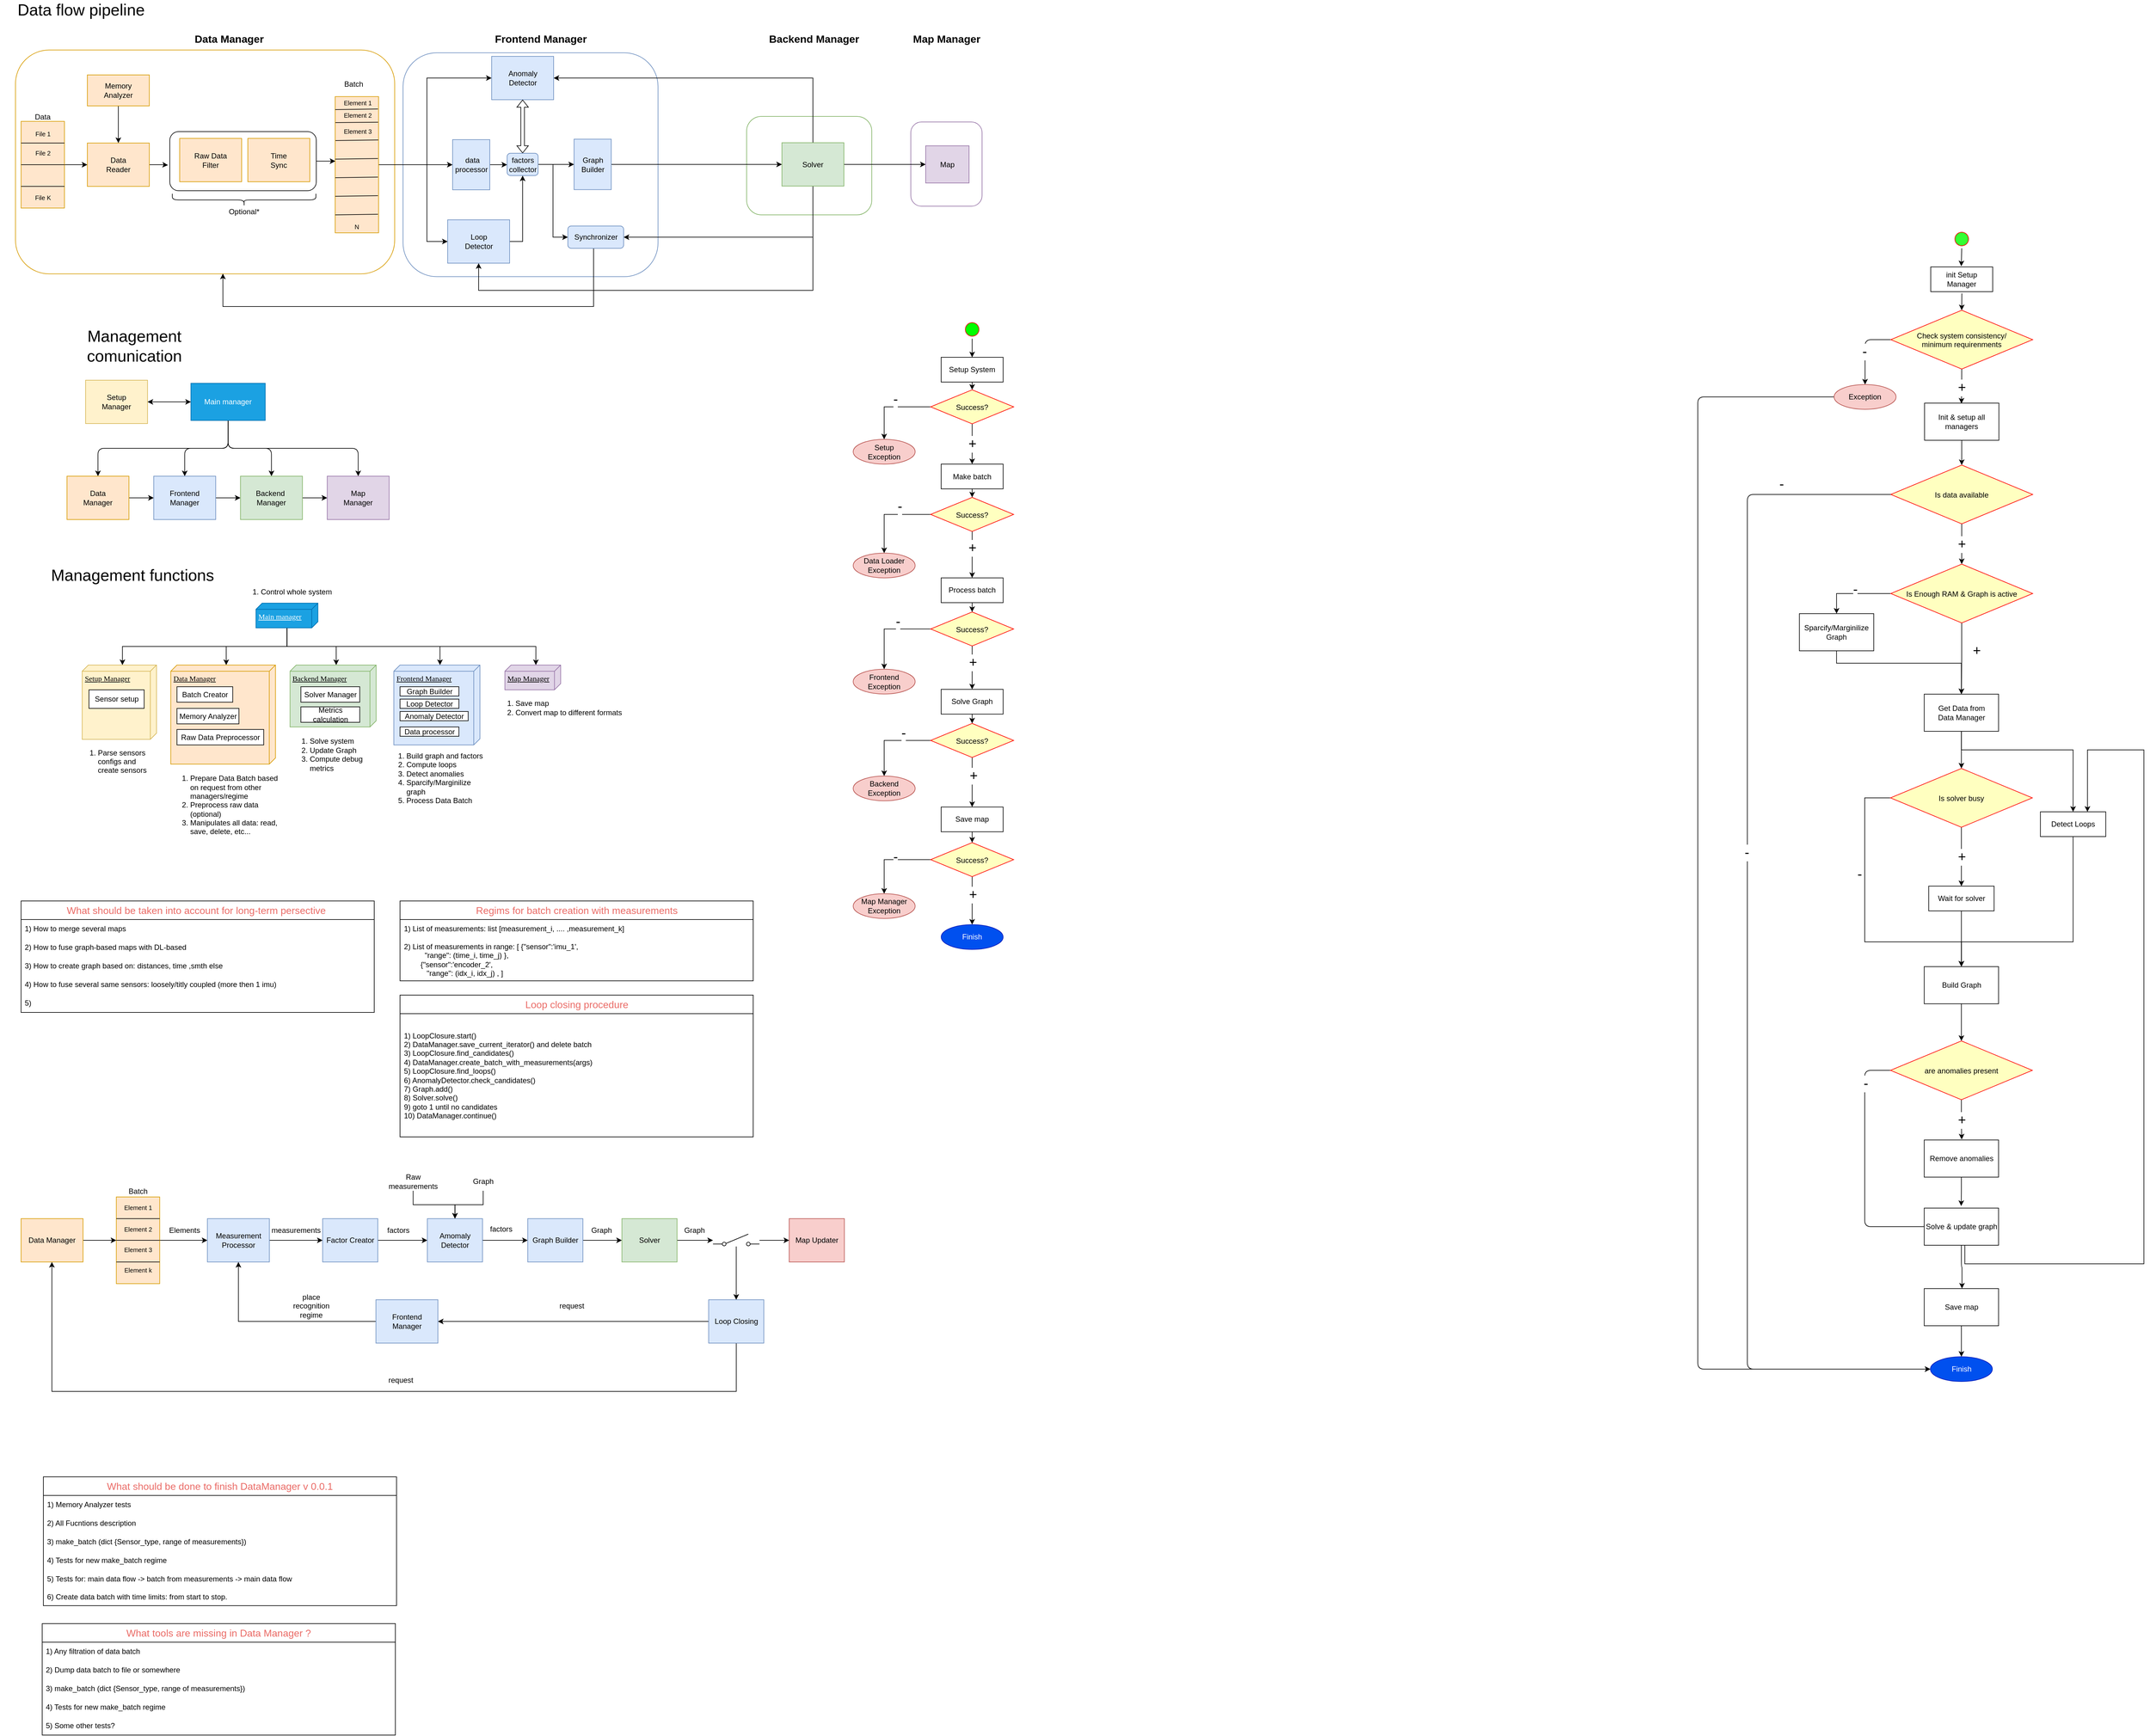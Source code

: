 <mxfile version="21.1.2" type="device">
  <diagram name="Page-1" id="amy6pQFvX8r8L1cMmpqH">
    <mxGraphModel dx="3231" dy="517" grid="0" gridSize="10" guides="1" tooltips="1" connect="1" arrows="1" fold="1" page="1" pageScale="1" pageWidth="1169" pageHeight="1654" math="0" shadow="0">
      <root>
        <mxCell id="0" />
        <mxCell id="1" parent="0" />
        <mxCell id="KpYmoEpn27h0bMTAHkpe-18" value="" style="rounded=1;whiteSpace=wrap;html=1;fillColor=none;strokeColor=#9673a6;gradientDirection=north;gradientColor=default;" parent="1" vertex="1">
          <mxGeometry x="-868" y="206" width="115" height="136" as="geometry" />
        </mxCell>
        <mxCell id="KpYmoEpn27h0bMTAHkpe-16" value="" style="rounded=1;whiteSpace=wrap;html=1;fillColor=none;strokeColor=#82b366;gradientDirection=north;gradientColor=default;" parent="1" vertex="1">
          <mxGeometry x="-1133" y="197" width="202" height="159" as="geometry" />
        </mxCell>
        <mxCell id="KpYmoEpn27h0bMTAHkpe-9" value="" style="rounded=1;whiteSpace=wrap;html=1;fillColor=none;strokeColor=#d79b00;gradientColor=#FFCE9F;gradientDirection=north;" parent="1" vertex="1">
          <mxGeometry x="-2313" y="89.75" width="612" height="361.5" as="geometry" />
        </mxCell>
        <mxCell id="KpYmoEpn27h0bMTAHkpe-14" value="" style="rounded=1;whiteSpace=wrap;html=1;fillColor=none;strokeColor=#6c8ebf;gradientDirection=north;gradientColor=default;" parent="1" vertex="1">
          <mxGeometry x="-1687.5" y="94.25" width="411.5" height="361.5" as="geometry" />
        </mxCell>
        <mxCell id="Sj2925MPbV6JyILS4WiL-18" style="edgeStyle=orthogonalEdgeStyle;rounded=0;orthogonalLoop=1;jettySize=auto;html=1;entryX=0;entryY=0.5;entryDx=0;entryDy=0;" parent="1" source="Sj2925MPbV6JyILS4WiL-1" target="Sj2925MPbV6JyILS4WiL-2" edge="1">
          <mxGeometry relative="1" as="geometry" />
        </mxCell>
        <mxCell id="Sj2925MPbV6JyILS4WiL-1" value="" style="rounded=0;whiteSpace=wrap;html=1;fillColor=#ffe6cc;strokeColor=#d79b00;" parent="1" vertex="1">
          <mxGeometry x="-2304" y="205" width="70" height="140" as="geometry" />
        </mxCell>
        <mxCell id="KpYmoEpn27h0bMTAHkpe-7" style="edgeStyle=orthogonalEdgeStyle;rounded=0;orthogonalLoop=1;jettySize=auto;html=1;entryX=-0.012;entryY=0.567;entryDx=0;entryDy=0;entryPerimeter=0;" parent="1" source="Sj2925MPbV6JyILS4WiL-2" target="KpYmoEpn27h0bMTAHkpe-1" edge="1">
          <mxGeometry relative="1" as="geometry" />
        </mxCell>
        <mxCell id="Sj2925MPbV6JyILS4WiL-2" value="&lt;div&gt;Data&lt;/div&gt;&lt;div&gt;Reader&lt;/div&gt;" style="rounded=0;whiteSpace=wrap;html=1;fillColor=#ffe6cc;strokeColor=#d79b00;" parent="1" vertex="1">
          <mxGeometry x="-2197" y="240" width="100" height="70" as="geometry" />
        </mxCell>
        <mxCell id="Sj2925MPbV6JyILS4WiL-3" value="&lt;div&gt;Raw Data&lt;/div&gt;&lt;div&gt;Filter&lt;br&gt;&lt;/div&gt;" style="rounded=0;whiteSpace=wrap;html=1;fillColor=#ffe6cc;strokeColor=#d79b00;" parent="1" vertex="1">
          <mxGeometry x="-2048" y="232.5" width="100" height="70" as="geometry" />
        </mxCell>
        <mxCell id="Sj2925MPbV6JyILS4WiL-4" value="&lt;div&gt;Time&lt;/div&gt;&lt;div&gt;Sync&lt;/div&gt;" style="rounded=0;whiteSpace=wrap;html=1;fillColor=#ffe6cc;strokeColor=#d79b00;" parent="1" vertex="1">
          <mxGeometry x="-1938" y="232.5" width="100" height="70" as="geometry" />
        </mxCell>
        <mxCell id="Our_2A3Br8wd2iKmhFW6-61" style="edgeStyle=orthogonalEdgeStyle;rounded=0;orthogonalLoop=1;jettySize=auto;html=1;exitX=1;exitY=0.5;exitDx=0;exitDy=0;" parent="1" source="Sj2925MPbV6JyILS4WiL-5" target="SyLNdEtbc1PO9mZHytDg-17" edge="1">
          <mxGeometry relative="1" as="geometry">
            <mxPoint x="-1648" y="275" as="targetPoint" />
          </mxGeometry>
        </mxCell>
        <mxCell id="Our_2A3Br8wd2iKmhFW6-67" style="edgeStyle=orthogonalEdgeStyle;rounded=0;orthogonalLoop=1;jettySize=auto;html=1;exitX=1;exitY=0.5;exitDx=0;exitDy=0;entryX=0;entryY=0.5;entryDx=0;entryDy=0;" parent="1" source="Sj2925MPbV6JyILS4WiL-5" target="Sj2925MPbV6JyILS4WiL-40" edge="1">
          <mxGeometry relative="1" as="geometry">
            <Array as="points">
              <mxPoint x="-1649" y="275" />
              <mxPoint x="-1649" y="135" />
            </Array>
          </mxGeometry>
        </mxCell>
        <mxCell id="SyLNdEtbc1PO9mZHytDg-24" style="edgeStyle=orthogonalEdgeStyle;rounded=0;orthogonalLoop=1;jettySize=auto;html=1;entryX=0;entryY=0.5;entryDx=0;entryDy=0;" parent="1" source="Sj2925MPbV6JyILS4WiL-5" target="Sj2925MPbV6JyILS4WiL-36" edge="1">
          <mxGeometry relative="1" as="geometry">
            <Array as="points">
              <mxPoint x="-1649" y="275" />
              <mxPoint x="-1649" y="399" />
            </Array>
          </mxGeometry>
        </mxCell>
        <mxCell id="Sj2925MPbV6JyILS4WiL-5" value="" style="rounded=0;whiteSpace=wrap;html=1;fillColor=#ffe6cc;strokeColor=#d79b00;" parent="1" vertex="1">
          <mxGeometry x="-1797" y="165" width="70" height="220" as="geometry" />
        </mxCell>
        <mxCell id="Sj2925MPbV6JyILS4WiL-6" value="" style="endArrow=none;html=1;rounded=0;entryX=0.99;entryY=0.188;entryDx=0;entryDy=0;entryPerimeter=0;exitX=0.005;exitY=0.191;exitDx=0;exitDy=0;exitPerimeter=0;" parent="1" source="Sj2925MPbV6JyILS4WiL-5" target="Sj2925MPbV6JyILS4WiL-5" edge="1">
          <mxGeometry width="50" height="50" relative="1" as="geometry">
            <mxPoint x="-1927" y="275" as="sourcePoint" />
            <mxPoint x="-1717" y="205" as="targetPoint" />
          </mxGeometry>
        </mxCell>
        <mxCell id="Sj2925MPbV6JyILS4WiL-10" value="" style="endArrow=none;html=1;rounded=0;entryX=0.99;entryY=0.188;entryDx=0;entryDy=0;entryPerimeter=0;exitX=0.005;exitY=0.191;exitDx=0;exitDy=0;exitPerimeter=0;" parent="1" edge="1">
          <mxGeometry width="50" height="50" relative="1" as="geometry">
            <mxPoint x="-1796.5" y="236" as="sourcePoint" />
            <mxPoint x="-1727.5" y="235" as="targetPoint" />
          </mxGeometry>
        </mxCell>
        <mxCell id="Sj2925MPbV6JyILS4WiL-11" value="" style="endArrow=none;html=1;rounded=0;entryX=0.99;entryY=0.188;entryDx=0;entryDy=0;entryPerimeter=0;exitX=0.005;exitY=0.191;exitDx=0;exitDy=0;exitPerimeter=0;" parent="1" edge="1">
          <mxGeometry width="50" height="50" relative="1" as="geometry">
            <mxPoint x="-1797" y="266" as="sourcePoint" />
            <mxPoint x="-1728" y="265" as="targetPoint" />
          </mxGeometry>
        </mxCell>
        <mxCell id="Sj2925MPbV6JyILS4WiL-12" value="" style="endArrow=none;html=1;rounded=0;entryX=0.99;entryY=0.188;entryDx=0;entryDy=0;entryPerimeter=0;exitX=0.005;exitY=0.191;exitDx=0;exitDy=0;exitPerimeter=0;" parent="1" edge="1">
          <mxGeometry width="50" height="50" relative="1" as="geometry">
            <mxPoint x="-1797" y="296" as="sourcePoint" />
            <mxPoint x="-1728" y="295" as="targetPoint" />
          </mxGeometry>
        </mxCell>
        <mxCell id="Sj2925MPbV6JyILS4WiL-13" value="" style="endArrow=none;html=1;rounded=0;entryX=0.99;entryY=0.188;entryDx=0;entryDy=0;entryPerimeter=0;exitX=0.005;exitY=0.191;exitDx=0;exitDy=0;exitPerimeter=0;" parent="1" edge="1">
          <mxGeometry width="50" height="50" relative="1" as="geometry">
            <mxPoint x="-1797" y="326" as="sourcePoint" />
            <mxPoint x="-1728" y="325" as="targetPoint" />
          </mxGeometry>
        </mxCell>
        <mxCell id="Sj2925MPbV6JyILS4WiL-14" value="" style="endArrow=none;html=1;rounded=0;entryX=0.99;entryY=0.188;entryDx=0;entryDy=0;entryPerimeter=0;exitX=0.005;exitY=0.191;exitDx=0;exitDy=0;exitPerimeter=0;" parent="1" edge="1">
          <mxGeometry width="50" height="50" relative="1" as="geometry">
            <mxPoint x="-1797" y="356" as="sourcePoint" />
            <mxPoint x="-1728" y="355" as="targetPoint" />
          </mxGeometry>
        </mxCell>
        <mxCell id="Sj2925MPbV6JyILS4WiL-15" value="" style="endArrow=none;html=1;rounded=0;entryX=0.99;entryY=0.188;entryDx=0;entryDy=0;entryPerimeter=0;exitX=0.005;exitY=0.191;exitDx=0;exitDy=0;exitPerimeter=0;" parent="1" edge="1">
          <mxGeometry width="50" height="50" relative="1" as="geometry">
            <mxPoint x="-1797" y="186" as="sourcePoint" />
            <mxPoint x="-1728" y="185" as="targetPoint" />
          </mxGeometry>
        </mxCell>
        <mxCell id="Sj2925MPbV6JyILS4WiL-17" style="edgeStyle=orthogonalEdgeStyle;rounded=0;orthogonalLoop=1;jettySize=auto;html=1;entryX=0.5;entryY=0;entryDx=0;entryDy=0;" parent="1" source="Sj2925MPbV6JyILS4WiL-16" target="Sj2925MPbV6JyILS4WiL-2" edge="1">
          <mxGeometry relative="1" as="geometry">
            <mxPoint x="-2147" y="200" as="targetPoint" />
          </mxGeometry>
        </mxCell>
        <mxCell id="Sj2925MPbV6JyILS4WiL-16" value="&lt;div&gt;Memory&lt;/div&gt;&lt;div&gt;Analyzer&lt;br&gt;&lt;/div&gt;" style="rounded=0;whiteSpace=wrap;html=1;fillColor=#ffe6cc;strokeColor=#d79b00;" parent="1" vertex="1">
          <mxGeometry x="-2197" y="130" width="100" height="50" as="geometry" />
        </mxCell>
        <mxCell id="Sj2925MPbV6JyILS4WiL-27" value="Batch" style="text;html=1;strokeColor=none;fillColor=none;align=center;verticalAlign=middle;whiteSpace=wrap;rounded=0;" parent="1" vertex="1">
          <mxGeometry x="-1797" y="130" width="60" height="30" as="geometry" />
        </mxCell>
        <mxCell id="Sj2925MPbV6JyILS4WiL-35" style="edgeStyle=orthogonalEdgeStyle;rounded=0;orthogonalLoop=1;jettySize=auto;html=1;entryX=0;entryY=0.5;entryDx=0;entryDy=0;" parent="1" source="Sj2925MPbV6JyILS4WiL-32" target="Sj2925MPbV6JyILS4WiL-34" edge="1">
          <mxGeometry relative="1" as="geometry" />
        </mxCell>
        <mxCell id="Our_2A3Br8wd2iKmhFW6-68" style="edgeStyle=orthogonalEdgeStyle;rounded=0;orthogonalLoop=1;jettySize=auto;html=1;exitX=0.5;exitY=1;exitDx=0;exitDy=0;entryX=0.5;entryY=1;entryDx=0;entryDy=0;" parent="1" source="Sj2925MPbV6JyILS4WiL-32" target="Sj2925MPbV6JyILS4WiL-36" edge="1">
          <mxGeometry relative="1" as="geometry">
            <Array as="points">
              <mxPoint x="-1026" y="478" />
              <mxPoint x="-1565" y="478" />
            </Array>
          </mxGeometry>
        </mxCell>
        <mxCell id="Our_2A3Br8wd2iKmhFW6-73" style="edgeStyle=orthogonalEdgeStyle;rounded=0;orthogonalLoop=1;jettySize=auto;html=1;exitX=0.5;exitY=0;exitDx=0;exitDy=0;entryX=1;entryY=0.5;entryDx=0;entryDy=0;" parent="1" source="Sj2925MPbV6JyILS4WiL-32" target="Sj2925MPbV6JyILS4WiL-40" edge="1">
          <mxGeometry relative="1" as="geometry" />
        </mxCell>
        <mxCell id="SyLNdEtbc1PO9mZHytDg-31" style="edgeStyle=orthogonalEdgeStyle;rounded=0;orthogonalLoop=1;jettySize=auto;html=1;entryX=1;entryY=0.5;entryDx=0;entryDy=0;exitX=0.5;exitY=1;exitDx=0;exitDy=0;" parent="1" source="Sj2925MPbV6JyILS4WiL-32" target="SyLNdEtbc1PO9mZHytDg-28" edge="1">
          <mxGeometry relative="1" as="geometry" />
        </mxCell>
        <mxCell id="Sj2925MPbV6JyILS4WiL-32" value="Solver" style="rounded=0;whiteSpace=wrap;html=1;fillColor=#d5e8d4;strokeColor=#82b366;" parent="1" vertex="1">
          <mxGeometry x="-1076" y="239.5" width="100" height="70" as="geometry" />
        </mxCell>
        <mxCell id="Sj2925MPbV6JyILS4WiL-34" value="Map" style="rounded=0;whiteSpace=wrap;html=1;fillColor=#e1d5e7;strokeColor=#9673a6;" parent="1" vertex="1">
          <mxGeometry x="-844" y="244.5" width="70" height="60" as="geometry" />
        </mxCell>
        <mxCell id="SyLNdEtbc1PO9mZHytDg-40" style="edgeStyle=orthogonalEdgeStyle;rounded=0;orthogonalLoop=1;jettySize=auto;html=1;entryX=0.5;entryY=1;entryDx=0;entryDy=0;" parent="1" source="Sj2925MPbV6JyILS4WiL-36" target="SyLNdEtbc1PO9mZHytDg-34" edge="1">
          <mxGeometry relative="1" as="geometry">
            <Array as="points">
              <mxPoint x="-1494.5" y="399" />
            </Array>
          </mxGeometry>
        </mxCell>
        <mxCell id="Sj2925MPbV6JyILS4WiL-36" value="Loop&lt;br&gt;Detector" style="rounded=0;whiteSpace=wrap;html=1;fillColor=#dae8fc;strokeColor=#6c8ebf;" parent="1" vertex="1">
          <mxGeometry x="-1615.5" y="364" width="100" height="70" as="geometry" />
        </mxCell>
        <mxCell id="Sj2925MPbV6JyILS4WiL-40" value="&lt;div&gt;Anomaly&lt;/div&gt;&lt;div&gt;Detector&lt;br&gt;&lt;/div&gt;" style="rounded=0;whiteSpace=wrap;html=1;fillColor=#dae8fc;strokeColor=#6c8ebf;" parent="1" vertex="1">
          <mxGeometry x="-1544.5" y="100" width="100" height="70" as="geometry" />
        </mxCell>
        <mxCell id="Our_2A3Br8wd2iKmhFW6-84" style="edgeStyle=orthogonalEdgeStyle;orthogonalLoop=1;jettySize=auto;html=1;exitX=0.5;exitY=1;exitDx=0;exitDy=0;entryX=0.5;entryY=0;entryDx=0;entryDy=0;" parent="1" source="Sj2925MPbV6JyILS4WiL-57" target="Sj2925MPbV6JyILS4WiL-58" edge="1">
          <mxGeometry relative="1" as="geometry" />
        </mxCell>
        <mxCell id="Our_2A3Br8wd2iKmhFW6-85" style="edgeStyle=orthogonalEdgeStyle;orthogonalLoop=1;jettySize=auto;html=1;exitX=0.5;exitY=1;exitDx=0;exitDy=0;entryX=0.5;entryY=0;entryDx=0;entryDy=0;" parent="1" source="Sj2925MPbV6JyILS4WiL-57" target="Sj2925MPbV6JyILS4WiL-59" edge="1">
          <mxGeometry relative="1" as="geometry" />
        </mxCell>
        <mxCell id="Our_2A3Br8wd2iKmhFW6-86" style="edgeStyle=orthogonalEdgeStyle;orthogonalLoop=1;jettySize=auto;html=1;exitX=0.5;exitY=1;exitDx=0;exitDy=0;entryX=0.5;entryY=0;entryDx=0;entryDy=0;" parent="1" source="Sj2925MPbV6JyILS4WiL-57" target="Sj2925MPbV6JyILS4WiL-60" edge="1">
          <mxGeometry relative="1" as="geometry" />
        </mxCell>
        <mxCell id="Our_2A3Br8wd2iKmhFW6-87" style="edgeStyle=orthogonalEdgeStyle;orthogonalLoop=1;jettySize=auto;html=1;exitX=0.5;exitY=1;exitDx=0;exitDy=0;entryX=0.5;entryY=0;entryDx=0;entryDy=0;" parent="1" source="Sj2925MPbV6JyILS4WiL-57" target="Sj2925MPbV6JyILS4WiL-61" edge="1">
          <mxGeometry relative="1" as="geometry" />
        </mxCell>
        <mxCell id="Sj2925MPbV6JyILS4WiL-57" value="Main manager" style="rounded=0;whiteSpace=wrap;html=1;fillColor=#1ba1e2;fontColor=#ffffff;strokeColor=#006EAF;" parent="1" vertex="1">
          <mxGeometry x="-2029.88" y="628" width="120" height="60" as="geometry" />
        </mxCell>
        <mxCell id="Our_2A3Br8wd2iKmhFW6-7" style="edgeStyle=orthogonalEdgeStyle;rounded=0;orthogonalLoop=1;jettySize=auto;html=1;exitX=1;exitY=0.5;exitDx=0;exitDy=0;entryX=0;entryY=0.5;entryDx=0;entryDy=0;" parent="1" source="Sj2925MPbV6JyILS4WiL-58" target="Sj2925MPbV6JyILS4WiL-59" edge="1">
          <mxGeometry relative="1" as="geometry" />
        </mxCell>
        <mxCell id="Sj2925MPbV6JyILS4WiL-58" value="&lt;div&gt;Data&lt;/div&gt;&lt;div&gt;Manager&lt;br&gt;&lt;/div&gt;" style="rounded=0;whiteSpace=wrap;html=1;fillColor=#ffe6cc;strokeColor=#d79b00;" parent="1" vertex="1">
          <mxGeometry x="-2229.88" y="778" width="100" height="70" as="geometry" />
        </mxCell>
        <mxCell id="Our_2A3Br8wd2iKmhFW6-8" style="edgeStyle=orthogonalEdgeStyle;rounded=0;orthogonalLoop=1;jettySize=auto;html=1;exitX=1;exitY=0.5;exitDx=0;exitDy=0;entryX=0;entryY=0.5;entryDx=0;entryDy=0;" parent="1" source="Sj2925MPbV6JyILS4WiL-59" target="Sj2925MPbV6JyILS4WiL-60" edge="1">
          <mxGeometry relative="1" as="geometry" />
        </mxCell>
        <mxCell id="Sj2925MPbV6JyILS4WiL-59" value="Frontend Manager" style="rounded=0;whiteSpace=wrap;html=1;fillColor=#dae8fc;strokeColor=#6c8ebf;" parent="1" vertex="1">
          <mxGeometry x="-2089.88" y="778" width="100" height="70" as="geometry" />
        </mxCell>
        <mxCell id="Our_2A3Br8wd2iKmhFW6-9" style="edgeStyle=orthogonalEdgeStyle;rounded=0;orthogonalLoop=1;jettySize=auto;html=1;exitX=1;exitY=0.5;exitDx=0;exitDy=0;entryX=0;entryY=0.5;entryDx=0;entryDy=0;" parent="1" source="Sj2925MPbV6JyILS4WiL-60" target="Sj2925MPbV6JyILS4WiL-61" edge="1">
          <mxGeometry relative="1" as="geometry" />
        </mxCell>
        <mxCell id="Sj2925MPbV6JyILS4WiL-60" value="&lt;div&gt;Backend&amp;nbsp;&lt;/div&gt;&lt;div&gt;Manager&lt;/div&gt;" style="rounded=0;whiteSpace=wrap;html=1;fillColor=#d5e8d4;strokeColor=#82b366;" parent="1" vertex="1">
          <mxGeometry x="-1949.88" y="778" width="100" height="70" as="geometry" />
        </mxCell>
        <mxCell id="Sj2925MPbV6JyILS4WiL-61" value="&lt;div&gt;Map&lt;/div&gt;&lt;div&gt;Manager&lt;br&gt;&lt;/div&gt;" style="rounded=0;whiteSpace=wrap;html=1;fillColor=#e1d5e7;strokeColor=#9673a6;" parent="1" vertex="1">
          <mxGeometry x="-1809.88" y="778" width="100" height="70" as="geometry" />
        </mxCell>
        <mxCell id="PIaccMXLNr0q7VpcvSsv-3" value="&lt;div&gt;Setup&lt;/div&gt;&lt;div&gt;Manager&lt;br&gt;&lt;/div&gt;" style="rounded=0;whiteSpace=wrap;html=1;fillColor=#fff2cc;strokeColor=#d6b656;" parent="1" vertex="1">
          <mxGeometry x="-2199.88" y="623" width="100" height="70" as="geometry" />
        </mxCell>
        <mxCell id="KpYmoEpn27h0bMTAHkpe-23" style="edgeStyle=orthogonalEdgeStyle;rounded=0;orthogonalLoop=1;jettySize=auto;html=1;entryX=0;entryY=0;entryDx=0;entryDy=55;entryPerimeter=0;" parent="1" source="Our_2A3Br8wd2iKmhFW6-23" target="Our_2A3Br8wd2iKmhFW6-35" edge="1">
          <mxGeometry relative="1" as="geometry">
            <Array as="points">
              <mxPoint x="-1874.88" y="1053" />
              <mxPoint x="-2139.88" y="1053" />
            </Array>
          </mxGeometry>
        </mxCell>
        <mxCell id="KpYmoEpn27h0bMTAHkpe-24" style="edgeStyle=orthogonalEdgeStyle;rounded=0;orthogonalLoop=1;jettySize=auto;html=1;entryX=0;entryY=0;entryDx=0;entryDy=79.5;entryPerimeter=0;" parent="1" source="Our_2A3Br8wd2iKmhFW6-23" target="Our_2A3Br8wd2iKmhFW6-24" edge="1">
          <mxGeometry relative="1" as="geometry" />
        </mxCell>
        <mxCell id="KpYmoEpn27h0bMTAHkpe-25" style="edgeStyle=orthogonalEdgeStyle;rounded=0;orthogonalLoop=1;jettySize=auto;html=1;entryX=0;entryY=0;entryDx=0;entryDy=64.5;entryPerimeter=0;" parent="1" source="Our_2A3Br8wd2iKmhFW6-23" target="Our_2A3Br8wd2iKmhFW6-27" edge="1">
          <mxGeometry relative="1" as="geometry" />
        </mxCell>
        <mxCell id="KpYmoEpn27h0bMTAHkpe-26" style="edgeStyle=orthogonalEdgeStyle;rounded=0;orthogonalLoop=1;jettySize=auto;html=1;entryX=0;entryY=0;entryDx=0;entryDy=64.5;entryPerimeter=0;" parent="1" source="Our_2A3Br8wd2iKmhFW6-23" target="Our_2A3Br8wd2iKmhFW6-26" edge="1">
          <mxGeometry relative="1" as="geometry">
            <Array as="points">
              <mxPoint x="-1874.88" y="1053" />
              <mxPoint x="-1627.88" y="1053" />
            </Array>
          </mxGeometry>
        </mxCell>
        <mxCell id="KpYmoEpn27h0bMTAHkpe-27" style="edgeStyle=orthogonalEdgeStyle;rounded=0;orthogonalLoop=1;jettySize=auto;html=1;entryX=0;entryY=0;entryDx=0;entryDy=40;entryPerimeter=0;" parent="1" source="Our_2A3Br8wd2iKmhFW6-23" target="Our_2A3Br8wd2iKmhFW6-25" edge="1">
          <mxGeometry relative="1" as="geometry">
            <Array as="points">
              <mxPoint x="-1874.88" y="1053" />
              <mxPoint x="-1472.88" y="1053" />
            </Array>
          </mxGeometry>
        </mxCell>
        <mxCell id="Our_2A3Br8wd2iKmhFW6-23" value="Main manager" style="verticalAlign=top;align=left;spacingTop=8;spacingLeft=2;spacingRight=12;shape=cube;size=10;direction=south;fontStyle=4;html=1;rounded=0;shadow=0;comic=0;labelBackgroundColor=none;strokeWidth=1;fontFamily=Verdana;fontSize=12;fillColor=#1ba1e2;fontColor=#ffffff;strokeColor=#006EAF;" parent="1" vertex="1">
          <mxGeometry x="-1924.88" y="983" width="100" height="40" as="geometry" />
        </mxCell>
        <mxCell id="Our_2A3Br8wd2iKmhFW6-24" value="Data Manager" style="verticalAlign=top;align=left;spacingTop=8;spacingLeft=2;spacingRight=12;shape=cube;size=10;direction=south;fontStyle=4;html=1;rounded=0;shadow=0;comic=0;labelBackgroundColor=none;strokeWidth=1;fontFamily=Verdana;fontSize=12;fillColor=#ffe6cc;strokeColor=#d79b00;" parent="1" vertex="1">
          <mxGeometry x="-2062.38" y="1083" width="169" height="160" as="geometry" />
        </mxCell>
        <mxCell id="Our_2A3Br8wd2iKmhFW6-25" value="Map Manager" style="verticalAlign=top;align=left;spacingTop=8;spacingLeft=2;spacingRight=12;shape=cube;size=10;direction=south;fontStyle=4;html=1;rounded=0;shadow=0;comic=0;labelBackgroundColor=none;strokeWidth=1;fontFamily=Verdana;fontSize=12;fillColor=#e1d5e7;strokeColor=#9673a6;" parent="1" vertex="1">
          <mxGeometry x="-1523.13" y="1083" width="90" height="40" as="geometry" />
        </mxCell>
        <mxCell id="Our_2A3Br8wd2iKmhFW6-26" value="Frontend Manager" style="verticalAlign=top;align=left;spacingTop=8;spacingLeft=2;spacingRight=12;shape=cube;size=10;direction=south;fontStyle=4;html=1;rounded=0;shadow=0;comic=0;labelBackgroundColor=none;strokeWidth=1;fontFamily=Verdana;fontSize=12;fillColor=#dae8fc;strokeColor=#6c8ebf;" parent="1" vertex="1">
          <mxGeometry x="-1702.38" y="1083" width="139" height="129" as="geometry" />
        </mxCell>
        <mxCell id="Our_2A3Br8wd2iKmhFW6-27" value="Backend Manager" style="verticalAlign=top;align=left;spacingTop=8;spacingLeft=2;spacingRight=12;shape=cube;size=10;direction=south;fontStyle=4;html=1;rounded=0;shadow=0;comic=0;labelBackgroundColor=none;strokeWidth=1;fontFamily=Verdana;fontSize=12;fillColor=#d5e8d4;strokeColor=#82b366;" parent="1" vertex="1">
          <mxGeometry x="-1869.88" y="1083" width="139" height="100" as="geometry" />
        </mxCell>
        <mxCell id="Our_2A3Br8wd2iKmhFW6-28" value="Solver Manager" style="rounded=0;whiteSpace=wrap;html=1;" parent="1" vertex="1">
          <mxGeometry x="-1852.38" y="1118" width="95" height="25" as="geometry" />
        </mxCell>
        <mxCell id="Our_2A3Br8wd2iKmhFW6-29" value="Batch Creator" style="rounded=0;whiteSpace=wrap;html=1;" parent="1" vertex="1">
          <mxGeometry x="-2052.38" y="1118" width="90" height="25" as="geometry" />
        </mxCell>
        <mxCell id="Our_2A3Br8wd2iKmhFW6-30" value="Memory Analyzer" style="rounded=0;whiteSpace=wrap;html=1;" parent="1" vertex="1">
          <mxGeometry x="-2052.38" y="1153" width="100" height="25" as="geometry" />
        </mxCell>
        <mxCell id="Our_2A3Br8wd2iKmhFW6-31" value="Raw Data Preprocessor" style="rounded=0;whiteSpace=wrap;html=1;" parent="1" vertex="1">
          <mxGeometry x="-2052.38" y="1187" width="140" height="25" as="geometry" />
        </mxCell>
        <mxCell id="Our_2A3Br8wd2iKmhFW6-33" value="Graph Builder" style="rounded=0;whiteSpace=wrap;html=1;" parent="1" vertex="1">
          <mxGeometry x="-1692.38" y="1118" width="95" height="15" as="geometry" />
        </mxCell>
        <mxCell id="Our_2A3Br8wd2iKmhFW6-34" value="Loop Detector" style="rounded=0;whiteSpace=wrap;html=1;" parent="1" vertex="1">
          <mxGeometry x="-1692.38" y="1138" width="95" height="15" as="geometry" />
        </mxCell>
        <mxCell id="Our_2A3Br8wd2iKmhFW6-35" value="Setup Manager" style="verticalAlign=top;align=left;spacingTop=8;spacingLeft=2;spacingRight=12;shape=cube;size=10;direction=south;fontStyle=4;html=1;rounded=0;shadow=0;comic=0;labelBackgroundColor=none;strokeWidth=1;fontFamily=Verdana;fontSize=12;fillColor=#fff2cc;strokeColor=#d6b656;" parent="1" vertex="1">
          <mxGeometry x="-2205.38" y="1083" width="120" height="120" as="geometry" />
        </mxCell>
        <mxCell id="Our_2A3Br8wd2iKmhFW6-36" value="Sensor setup" style="rounded=0;whiteSpace=wrap;html=1;" parent="1" vertex="1">
          <mxGeometry x="-2194.38" y="1123" width="89" height="30" as="geometry" />
        </mxCell>
        <mxCell id="Our_2A3Br8wd2iKmhFW6-37" value="Anomaly Detector" style="rounded=0;whiteSpace=wrap;html=1;" parent="1" vertex="1">
          <mxGeometry x="-1692.38" y="1158" width="110" height="15" as="geometry" />
        </mxCell>
        <mxCell id="Our_2A3Br8wd2iKmhFW6-49" value="&lt;ol style=&quot;&quot;&gt;&lt;li&gt;Prepare Data Batch based on request from other managers/regime&lt;/li&gt;&lt;li&gt;Preprocess raw data (optional)&lt;/li&gt;&lt;li&gt;Manipulates all data: read, save, delete, etc...&lt;/li&gt;&lt;/ol&gt;" style="text;strokeColor=none;fillColor=none;html=1;whiteSpace=wrap;verticalAlign=middle;overflow=hidden;rounded=0;" parent="1" vertex="1">
          <mxGeometry x="-2072.88" y="1243" width="190" height="132" as="geometry" />
        </mxCell>
        <mxCell id="Our_2A3Br8wd2iKmhFW6-50" value="&lt;ol style=&quot;&quot;&gt;&lt;li&gt;Build graph and factors&lt;/li&gt;&lt;li&gt;Compute loops&lt;/li&gt;&lt;li&gt;Detect anomalies&lt;/li&gt;&lt;li&gt;Sparcify/Marginilize graph&lt;/li&gt;&lt;li&gt;Process Data Batch&lt;/li&gt;&lt;/ol&gt;" style="text;strokeColor=none;fillColor=none;html=1;whiteSpace=wrap;verticalAlign=middle;overflow=hidden;rounded=0;" parent="1" vertex="1">
          <mxGeometry x="-1723.88" y="1208" width="173" height="105" as="geometry" />
        </mxCell>
        <mxCell id="Our_2A3Br8wd2iKmhFW6-51" value="&lt;div&gt;&lt;br&gt;&lt;/div&gt;&lt;ol style=&quot;&quot;&gt;&lt;li&gt;Solve system&lt;/li&gt;&lt;li&gt;Update Graph&lt;/li&gt;&lt;li&gt;Compute debug metrics&lt;/li&gt;&lt;/ol&gt;" style="text;strokeColor=none;fillColor=none;html=1;whiteSpace=wrap;verticalAlign=middle;overflow=hidden;rounded=0;" parent="1" vertex="1">
          <mxGeometry x="-1879.88" y="1170" width="139.5" height="93" as="geometry" />
        </mxCell>
        <mxCell id="Our_2A3Br8wd2iKmhFW6-52" value="&lt;ol style=&quot;&quot;&gt;&lt;li style=&quot;&quot;&gt;&lt;font style=&quot;font-size: 12px;&quot;&gt;Control whole system&lt;/font&gt;&lt;/li&gt;&lt;/ol&gt;" style="text;strokeColor=none;fillColor=none;html=1;whiteSpace=wrap;verticalAlign=middle;overflow=hidden;rounded=0;" parent="1" vertex="1">
          <mxGeometry x="-1958.63" y="943" width="167.5" height="30" as="geometry" />
        </mxCell>
        <mxCell id="Our_2A3Br8wd2iKmhFW6-53" value="&lt;ol style=&quot;&quot;&gt;&lt;li&gt;Parse sensors configs and create sensors&lt;/li&gt;&lt;/ol&gt;" style="text;strokeColor=none;fillColor=none;html=1;whiteSpace=wrap;verticalAlign=middle;overflow=hidden;rounded=0;" parent="1" vertex="1">
          <mxGeometry x="-2221.88" y="1203" width="126" height="60" as="geometry" />
        </mxCell>
        <mxCell id="Our_2A3Br8wd2iKmhFW6-54" value="&lt;ol style=&quot;&quot;&gt;&lt;li&gt;Save map&lt;/li&gt;&lt;li&gt;Convert map to different formats&lt;/li&gt;&lt;/ol&gt;" style="text;strokeColor=none;fillColor=none;html=1;whiteSpace=wrap;verticalAlign=middle;overflow=hidden;rounded=0;" parent="1" vertex="1">
          <mxGeometry x="-1548.13" y="1123" width="294" height="57.5" as="geometry" />
        </mxCell>
        <mxCell id="Our_2A3Br8wd2iKmhFW6-55" value="Metrics calculation" style="rounded=0;whiteSpace=wrap;html=1;" parent="1" vertex="1">
          <mxGeometry x="-1852.38" y="1150.5" width="95" height="25" as="geometry" />
        </mxCell>
        <mxCell id="Our_2A3Br8wd2iKmhFW6-72" value="" style="endArrow=classic;startArrow=classic;html=1;rounded=0;exitX=1;exitY=0.5;exitDx=0;exitDy=0;entryX=0;entryY=0.5;entryDx=0;entryDy=0;" parent="1" source="PIaccMXLNr0q7VpcvSsv-3" target="Sj2925MPbV6JyILS4WiL-57" edge="1">
          <mxGeometry width="50" height="50" relative="1" as="geometry">
            <mxPoint x="-1630.88" y="558" as="sourcePoint" />
            <mxPoint x="-1580.88" y="508" as="targetPoint" />
          </mxGeometry>
        </mxCell>
        <mxCell id="Our_2A3Br8wd2iKmhFW6-74" value="&lt;font style=&quot;font-size: 26px;&quot;&gt;Data flow pipeline&lt;/font&gt;" style="text;html=1;strokeColor=none;fillColor=none;align=center;verticalAlign=middle;whiteSpace=wrap;rounded=0;" parent="1" vertex="1">
          <mxGeometry x="-2338" y="10" width="261.5" height="30" as="geometry" />
        </mxCell>
        <mxCell id="Our_2A3Br8wd2iKmhFW6-75" value="&lt;font style=&quot;font-size: 26px;&quot;&gt;Management comunication&lt;/font&gt;" style="text;html=1;strokeColor=none;fillColor=none;align=center;verticalAlign=middle;whiteSpace=wrap;rounded=0;" parent="1" vertex="1">
          <mxGeometry x="-2252.38" y="553" width="261.5" height="30" as="geometry" />
        </mxCell>
        <mxCell id="Our_2A3Br8wd2iKmhFW6-76" value="&lt;span style=&quot;font-size: 26px;&quot;&gt;Management functions&lt;/span&gt;" style="text;html=1;strokeColor=none;fillColor=none;align=center;verticalAlign=middle;whiteSpace=wrap;rounded=0;" parent="1" vertex="1">
          <mxGeometry x="-2269.88" y="923" width="291.5" height="30" as="geometry" />
        </mxCell>
        <mxCell id="Our_2A3Br8wd2iKmhFW6-77" value="&lt;font style=&quot;font-size: 10px;&quot;&gt;Element 1&lt;/font&gt;" style="text;html=1;strokeColor=none;fillColor=none;align=center;verticalAlign=middle;whiteSpace=wrap;rounded=0;" parent="1" vertex="1">
          <mxGeometry x="-1788" y="170" width="55" height="10" as="geometry" />
        </mxCell>
        <mxCell id="Our_2A3Br8wd2iKmhFW6-80" value="&lt;font style=&quot;font-size: 10px;&quot;&gt;N&lt;/font&gt;" style="text;html=1;strokeColor=none;fillColor=none;align=center;verticalAlign=middle;whiteSpace=wrap;rounded=0;" parent="1" vertex="1">
          <mxGeometry x="-1774" y="370" width="24" height="10" as="geometry" />
        </mxCell>
        <mxCell id="rgx_yNhjNNztfCn2ezIr-1" value="" style="endArrow=none;html=1;rounded=0;entryX=1;entryY=0.25;entryDx=0;entryDy=0;exitX=0;exitY=0.25;exitDx=0;exitDy=0;" parent="1" source="Sj2925MPbV6JyILS4WiL-1" target="Sj2925MPbV6JyILS4WiL-1" edge="1">
          <mxGeometry width="50" height="50" relative="1" as="geometry">
            <mxPoint x="-2297" y="275.5" as="sourcePoint" />
            <mxPoint x="-2228" y="274.5" as="targetPoint" />
          </mxGeometry>
        </mxCell>
        <mxCell id="rgx_yNhjNNztfCn2ezIr-2" value="" style="endArrow=none;html=1;rounded=0;entryX=1;entryY=0.5;entryDx=0;entryDy=0;exitX=0;exitY=0.5;exitDx=0;exitDy=0;" parent="1" source="Sj2925MPbV6JyILS4WiL-1" target="Sj2925MPbV6JyILS4WiL-1" edge="1">
          <mxGeometry width="50" height="50" relative="1" as="geometry">
            <mxPoint x="-2294" y="250" as="sourcePoint" />
            <mxPoint x="-2224" y="250" as="targetPoint" />
          </mxGeometry>
        </mxCell>
        <mxCell id="rgx_yNhjNNztfCn2ezIr-3" value="" style="endArrow=none;html=1;rounded=0;entryX=1;entryY=0.75;entryDx=0;entryDy=0;exitX=0;exitY=0.75;exitDx=0;exitDy=0;" parent="1" source="Sj2925MPbV6JyILS4WiL-1" target="Sj2925MPbV6JyILS4WiL-1" edge="1">
          <mxGeometry width="50" height="50" relative="1" as="geometry">
            <mxPoint x="-2284" y="260" as="sourcePoint" />
            <mxPoint x="-2214" y="260" as="targetPoint" />
          </mxGeometry>
        </mxCell>
        <mxCell id="rgx_yNhjNNztfCn2ezIr-4" value="&lt;font style=&quot;font-size: 10px;&quot;&gt;File 1&lt;/font&gt;" style="text;html=1;strokeColor=none;fillColor=none;align=center;verticalAlign=middle;whiteSpace=wrap;rounded=0;" parent="1" vertex="1">
          <mxGeometry x="-2289.5" y="220" width="41" height="10" as="geometry" />
        </mxCell>
        <mxCell id="rgx_yNhjNNztfCn2ezIr-10" value="Data" style="text;html=1;strokeColor=none;fillColor=none;align=center;verticalAlign=middle;whiteSpace=wrap;rounded=0;" parent="1" vertex="1">
          <mxGeometry x="-2287" y="190" width="36" height="15" as="geometry" />
        </mxCell>
        <mxCell id="rgx_yNhjNNztfCn2ezIr-65" style="edgeStyle=orthogonalEdgeStyle;orthogonalLoop=1;jettySize=auto;html=1;exitX=0.5;exitY=1;exitDx=0;exitDy=0;entryX=0.496;entryY=0.012;entryDx=0;entryDy=0;entryPerimeter=0;" parent="1" source="rgx_yNhjNNztfCn2ezIr-40" target="rgx_yNhjNNztfCn2ezIr-78" edge="1">
          <mxGeometry relative="1" as="geometry">
            <mxPoint x="1017.9" y="630.36" as="targetPoint" />
          </mxGeometry>
        </mxCell>
        <mxCell id="rgx_yNhjNNztfCn2ezIr-67" value="&lt;font style=&quot;font-size: 22px;&quot;&gt;+&lt;/font&gt;" style="edgeLabel;html=1;align=center;verticalAlign=middle;resizable=0;points=[];" parent="rgx_yNhjNNztfCn2ezIr-65" vertex="1" connectable="0">
          <mxGeometry x="0.094" relative="1" as="geometry">
            <mxPoint as="offset" />
          </mxGeometry>
        </mxCell>
        <mxCell id="rgx_yNhjNNztfCn2ezIr-68" style="edgeStyle=orthogonalEdgeStyle;orthogonalLoop=1;jettySize=auto;html=1;exitX=0;exitY=0.5;exitDx=0;exitDy=0;entryX=0.5;entryY=0;entryDx=0;entryDy=0;" parent="1" source="rgx_yNhjNNztfCn2ezIr-40" target="rgx_yNhjNNztfCn2ezIr-74" edge="1">
          <mxGeometry relative="1" as="geometry">
            <mxPoint x="649.75" y="638.52" as="targetPoint" />
          </mxGeometry>
        </mxCell>
        <mxCell id="rgx_yNhjNNztfCn2ezIr-70" value="&lt;font style=&quot;font-size: 22px;&quot;&gt;-&lt;/font&gt;" style="edgeLabel;html=1;align=center;verticalAlign=middle;resizable=0;points=[];" parent="rgx_yNhjNNztfCn2ezIr-68" vertex="1" connectable="0">
          <mxGeometry x="0.059" y="-1" relative="1" as="geometry">
            <mxPoint as="offset" />
          </mxGeometry>
        </mxCell>
        <mxCell id="rgx_yNhjNNztfCn2ezIr-40" value="Check system consistency/&#xa;minimum requirenments" style="rhombus;fillColor=#ffffc0;strokeColor=#ff0000;" parent="1" vertex="1">
          <mxGeometry x="713.64" y="510" width="229" height="95" as="geometry" />
        </mxCell>
        <mxCell id="rgx_yNhjNNztfCn2ezIr-60" style="edgeStyle=orthogonalEdgeStyle;orthogonalLoop=1;jettySize=auto;html=1;exitX=0.5;exitY=1;exitDx=0;exitDy=0;entryX=0.493;entryY=-0.028;entryDx=0;entryDy=0;entryPerimeter=0;" parent="1" source="rgx_yNhjNNztfCn2ezIr-51" target="rgx_yNhjNNztfCn2ezIr-59" edge="1">
          <mxGeometry relative="1" as="geometry" />
        </mxCell>
        <mxCell id="rgx_yNhjNNztfCn2ezIr-51" value="" style="ellipse;shape=startState;fillColor=#33FF33;strokeColor=#ff0000;fontColor=#000000;" parent="1" vertex="1">
          <mxGeometry x="813.14" y="380" width="30" height="30" as="geometry" />
        </mxCell>
        <mxCell id="rgx_yNhjNNztfCn2ezIr-62" style="edgeStyle=orthogonalEdgeStyle;orthogonalLoop=1;jettySize=auto;html=1;entryX=0.5;entryY=0;entryDx=0;entryDy=0;exitX=0.502;exitY=1.074;exitDx=0;exitDy=0;exitPerimeter=0;" parent="1" source="rgx_yNhjNNztfCn2ezIr-59" target="rgx_yNhjNNztfCn2ezIr-40" edge="1">
          <mxGeometry relative="1" as="geometry" />
        </mxCell>
        <mxCell id="rgx_yNhjNNztfCn2ezIr-59" value="init Setup Manager" style="whiteSpace=wrap;html=1;align=center;" parent="1" vertex="1">
          <mxGeometry x="778.14" y="440" width="100" height="40" as="geometry" />
        </mxCell>
        <mxCell id="rgx_yNhjNNztfCn2ezIr-124" style="edgeStyle=orthogonalEdgeStyle;orthogonalLoop=1;jettySize=auto;html=1;entryX=0;entryY=0.5;entryDx=0;entryDy=0;" parent="1" source="rgx_yNhjNNztfCn2ezIr-74" target="rgx_yNhjNNztfCn2ezIr-96" edge="1">
          <mxGeometry relative="1" as="geometry">
            <mxPoint x="142.14" y="850" as="targetPoint" />
            <Array as="points">
              <mxPoint x="402.14" y="650" />
              <mxPoint x="402.14" y="2220" />
            </Array>
          </mxGeometry>
        </mxCell>
        <mxCell id="rgx_yNhjNNztfCn2ezIr-74" value="Exception" style="ellipse;whiteSpace=wrap;html=1;align=center;fillColor=#f8cecc;strokeColor=#b85450;" parent="1" vertex="1">
          <mxGeometry x="622.14" y="630" width="100" height="40" as="geometry" />
        </mxCell>
        <mxCell id="rgx_yNhjNNztfCn2ezIr-79" style="edgeStyle=orthogonalEdgeStyle;orthogonalLoop=1;jettySize=auto;html=1;entryX=0.5;entryY=0;entryDx=0;entryDy=0;" parent="1" source="rgx_yNhjNNztfCn2ezIr-78" target="rgx_yNhjNNztfCn2ezIr-80" edge="1">
          <mxGeometry relative="1" as="geometry">
            <mxPoint x="828.14" y="760" as="targetPoint" />
          </mxGeometry>
        </mxCell>
        <mxCell id="rgx_yNhjNNztfCn2ezIr-78" value="Init &amp;amp; setup all managers" style="rounded=0;whiteSpace=wrap;html=1;" parent="1" vertex="1">
          <mxGeometry x="768.14" y="660" width="120" height="60" as="geometry" />
        </mxCell>
        <mxCell id="bXf-CEroN6sEkJFDdHf6-1" value="&lt;font style=&quot;font-size: 22px;&quot;&gt;+&lt;/font&gt;" style="edgeStyle=orthogonalEdgeStyle;rounded=0;orthogonalLoop=1;jettySize=auto;html=1;exitX=0.5;exitY=1;exitDx=0;exitDy=0;entryX=0.5;entryY=0;entryDx=0;entryDy=0;" parent="1" source="rgx_yNhjNNztfCn2ezIr-80" target="bXf-CEroN6sEkJFDdHf6-37" edge="1">
          <mxGeometry relative="1" as="geometry" />
        </mxCell>
        <mxCell id="rgx_yNhjNNztfCn2ezIr-80" value="Is data available" style="rhombus;fillColor=#ffffc0;strokeColor=#ff0000;" parent="1" vertex="1">
          <mxGeometry x="713.64" y="760" width="229" height="95" as="geometry" />
        </mxCell>
        <mxCell id="bXf-CEroN6sEkJFDdHf6-2" style="edgeStyle=orthogonalEdgeStyle;rounded=0;orthogonalLoop=1;jettySize=auto;html=1;exitX=0.5;exitY=1;exitDx=0;exitDy=0;entryX=0.5;entryY=0;entryDx=0;entryDy=0;" parent="1" source="rgx_yNhjNNztfCn2ezIr-81" target="rgx_yNhjNNztfCn2ezIr-94" edge="1">
          <mxGeometry relative="1" as="geometry" />
        </mxCell>
        <mxCell id="bXf-CEroN6sEkJFDdHf6-8" style="edgeStyle=orthogonalEdgeStyle;rounded=0;orthogonalLoop=1;jettySize=auto;html=1;exitX=0.5;exitY=1;exitDx=0;exitDy=0;entryX=0.5;entryY=0;entryDx=0;entryDy=0;" parent="1" source="rgx_yNhjNNztfCn2ezIr-81" target="bXf-CEroN6sEkJFDdHf6-9" edge="1">
          <mxGeometry relative="1" as="geometry">
            <mxPoint x="1008.11" y="1440" as="targetPoint" />
            <Array as="points">
              <mxPoint x="827.61" y="1220" />
              <mxPoint x="1007.61" y="1220" />
            </Array>
          </mxGeometry>
        </mxCell>
        <mxCell id="rgx_yNhjNNztfCn2ezIr-81" value="Get Data from &lt;br&gt;Data Manager" style="rounded=0;whiteSpace=wrap;html=1;" parent="1" vertex="1">
          <mxGeometry x="767.61" y="1130" width="120" height="60" as="geometry" />
        </mxCell>
        <mxCell id="rgx_yNhjNNztfCn2ezIr-112" style="edgeStyle=orthogonalEdgeStyle;orthogonalLoop=1;jettySize=auto;html=1;" parent="1" source="rgx_yNhjNNztfCn2ezIr-83" target="rgx_yNhjNNztfCn2ezIr-106" edge="1">
          <mxGeometry relative="1" as="geometry" />
        </mxCell>
        <mxCell id="rgx_yNhjNNztfCn2ezIr-83" value="Build Graph" style="rounded=0;whiteSpace=wrap;html=1;" parent="1" vertex="1">
          <mxGeometry x="767.61" y="1570" width="120" height="60" as="geometry" />
        </mxCell>
        <mxCell id="rgx_yNhjNNztfCn2ezIr-97" style="edgeStyle=orthogonalEdgeStyle;orthogonalLoop=1;jettySize=auto;html=1;exitX=0;exitY=0.5;exitDx=0;exitDy=0;entryX=0;entryY=0.5;entryDx=0;entryDy=0;" parent="1" source="rgx_yNhjNNztfCn2ezIr-80" target="rgx_yNhjNNztfCn2ezIr-96" edge="1">
          <mxGeometry relative="1" as="geometry">
            <Array as="points">
              <mxPoint x="482.14" y="807" />
              <mxPoint x="482.14" y="2220" />
            </Array>
            <mxPoint x="282.14" y="887.5" as="sourcePoint" />
          </mxGeometry>
        </mxCell>
        <mxCell id="rgx_yNhjNNztfCn2ezIr-98" value="&lt;font style=&quot;font-size: 22px;&quot;&gt;-&lt;/font&gt;" style="edgeLabel;html=1;align=center;verticalAlign=middle;resizable=0;points=[];" parent="rgx_yNhjNNztfCn2ezIr-97" vertex="1" connectable="0">
          <mxGeometry x="-0.165" y="-1" relative="1" as="geometry">
            <mxPoint as="offset" />
          </mxGeometry>
        </mxCell>
        <mxCell id="bXf-CEroN6sEkJFDdHf6-3" value="&lt;font style=&quot;font-size: 22px;&quot;&gt;-&lt;/font&gt;" style="edgeLabel;html=1;align=center;verticalAlign=middle;resizable=0;points=[];" parent="rgx_yNhjNNztfCn2ezIr-97" vertex="1" connectable="0">
          <mxGeometry x="-0.818" relative="1" as="geometry">
            <mxPoint y="-17" as="offset" />
          </mxGeometry>
        </mxCell>
        <mxCell id="bXf-CEroN6sEkJFDdHf6-4" value="&lt;font style=&quot;font-size: 22px;&quot;&gt;+&lt;/font&gt;" style="edgeStyle=orthogonalEdgeStyle;rounded=0;orthogonalLoop=1;jettySize=auto;html=1;exitX=0.5;exitY=1;exitDx=0;exitDy=0;entryX=0.5;entryY=0;entryDx=0;entryDy=0;" parent="1" source="rgx_yNhjNNztfCn2ezIr-94" target="rgx_yNhjNNztfCn2ezIr-103" edge="1">
          <mxGeometry relative="1" as="geometry" />
        </mxCell>
        <mxCell id="bXf-CEroN6sEkJFDdHf6-6" style="edgeStyle=orthogonalEdgeStyle;rounded=0;orthogonalLoop=1;jettySize=auto;html=1;exitX=0;exitY=0.5;exitDx=0;exitDy=0;entryX=0.5;entryY=0;entryDx=0;entryDy=0;" parent="1" source="rgx_yNhjNNztfCn2ezIr-94" target="rgx_yNhjNNztfCn2ezIr-83" edge="1">
          <mxGeometry relative="1" as="geometry">
            <Array as="points">
              <mxPoint x="671.61" y="1298" />
              <mxPoint x="671.61" y="1530" />
              <mxPoint x="827.61" y="1530" />
            </Array>
          </mxGeometry>
        </mxCell>
        <mxCell id="bXf-CEroN6sEkJFDdHf6-7" value="&lt;font style=&quot;font-size: 22px;&quot;&gt;-&lt;/font&gt;" style="edgeLabel;html=1;align=center;verticalAlign=middle;resizable=0;points=[];" parent="bXf-CEroN6sEkJFDdHf6-6" vertex="1" connectable="0">
          <mxGeometry x="-0.313" y="5" relative="1" as="geometry">
            <mxPoint x="-14" y="3" as="offset" />
          </mxGeometry>
        </mxCell>
        <mxCell id="rgx_yNhjNNztfCn2ezIr-94" value="Is solver busy" style="rhombus;fillColor=#ffffc0;strokeColor=#ff0000;" parent="1" vertex="1">
          <mxGeometry x="713.11" y="1250" width="229" height="95" as="geometry" />
        </mxCell>
        <mxCell id="rgx_yNhjNNztfCn2ezIr-96" value="Finish" style="ellipse;whiteSpace=wrap;html=1;align=center;fillColor=#0050ef;strokeColor=#001DBC;fontColor=#ffffff;" parent="1" vertex="1">
          <mxGeometry x="777.61" y="2200" width="100" height="40" as="geometry" />
        </mxCell>
        <mxCell id="bXf-CEroN6sEkJFDdHf6-5" style="edgeStyle=orthogonalEdgeStyle;rounded=0;orthogonalLoop=1;jettySize=auto;html=1;exitX=0.5;exitY=1;exitDx=0;exitDy=0;entryX=0.5;entryY=0;entryDx=0;entryDy=0;" parent="1" source="rgx_yNhjNNztfCn2ezIr-103" target="rgx_yNhjNNztfCn2ezIr-83" edge="1">
          <mxGeometry relative="1" as="geometry" />
        </mxCell>
        <mxCell id="rgx_yNhjNNztfCn2ezIr-103" value="Wait for solver" style="rounded=0;whiteSpace=wrap;html=1;" parent="1" vertex="1">
          <mxGeometry x="774.86" y="1440" width="105.5" height="40" as="geometry" />
        </mxCell>
        <mxCell id="rgx_yNhjNNztfCn2ezIr-115" value="&lt;font style=&quot;font-size: 22px;&quot;&gt;+&lt;/font&gt;" style="edgeStyle=orthogonalEdgeStyle;orthogonalLoop=1;jettySize=auto;html=1;entryX=0.504;entryY=-0.015;entryDx=0;entryDy=0;entryPerimeter=0;" parent="1" source="rgx_yNhjNNztfCn2ezIr-106" target="rgx_yNhjNNztfCn2ezIr-114" edge="1">
          <mxGeometry relative="1" as="geometry" />
        </mxCell>
        <mxCell id="rgx_yNhjNNztfCn2ezIr-118" style="edgeStyle=orthogonalEdgeStyle;orthogonalLoop=1;jettySize=auto;html=1;exitX=0;exitY=0.5;exitDx=0;exitDy=0;entryX=-0.011;entryY=0.465;entryDx=0;entryDy=0;entryPerimeter=0;" parent="1" source="rgx_yNhjNNztfCn2ezIr-106" target="rgx_yNhjNNztfCn2ezIr-117" edge="1">
          <mxGeometry relative="1" as="geometry">
            <Array as="points">
              <mxPoint x="671.61" y="1737" />
              <mxPoint x="671.61" y="1990" />
              <mxPoint x="772.61" y="1990" />
            </Array>
          </mxGeometry>
        </mxCell>
        <mxCell id="rgx_yNhjNNztfCn2ezIr-119" value="&lt;font style=&quot;font-size: 22px;&quot;&gt;-&lt;/font&gt;" style="edgeLabel;html=1;align=center;verticalAlign=middle;resizable=0;points=[];" parent="rgx_yNhjNNztfCn2ezIr-118" vertex="1" connectable="0">
          <mxGeometry x="-0.687" y="1" relative="1" as="geometry">
            <mxPoint as="offset" />
          </mxGeometry>
        </mxCell>
        <mxCell id="rgx_yNhjNNztfCn2ezIr-106" value="are anomalies present" style="rhombus;fillColor=#ffffc0;strokeColor=#ff0000;" parent="1" vertex="1">
          <mxGeometry x="713.11" y="1690" width="229" height="95" as="geometry" />
        </mxCell>
        <mxCell id="rgx_yNhjNNztfCn2ezIr-120" style="edgeStyle=orthogonalEdgeStyle;orthogonalLoop=1;jettySize=auto;html=1;entryX=0.497;entryY=-0.057;entryDx=0;entryDy=0;entryPerimeter=0;" parent="1" source="rgx_yNhjNNztfCn2ezIr-114" target="rgx_yNhjNNztfCn2ezIr-117" edge="1">
          <mxGeometry relative="1" as="geometry" />
        </mxCell>
        <mxCell id="rgx_yNhjNNztfCn2ezIr-114" value="Remove anomalies" style="rounded=0;whiteSpace=wrap;html=1;" parent="1" vertex="1">
          <mxGeometry x="767.61" y="1850" width="120" height="60" as="geometry" />
        </mxCell>
        <mxCell id="rgx_yNhjNNztfCn2ezIr-122" style="edgeStyle=orthogonalEdgeStyle;orthogonalLoop=1;jettySize=auto;html=1;entryX=0.508;entryY=-0.002;entryDx=0;entryDy=0;entryPerimeter=0;" parent="1" source="rgx_yNhjNNztfCn2ezIr-117" target="rgx_yNhjNNztfCn2ezIr-121" edge="1">
          <mxGeometry relative="1" as="geometry" />
        </mxCell>
        <mxCell id="rgx_yNhjNNztfCn2ezIr-132" style="edgeStyle=orthogonalEdgeStyle;orthogonalLoop=1;jettySize=auto;html=1;rounded=0;entryX=0.72;entryY=0;entryDx=0;entryDy=0;entryPerimeter=0;" parent="1" source="rgx_yNhjNNztfCn2ezIr-117" target="bXf-CEroN6sEkJFDdHf6-9" edge="1">
          <mxGeometry relative="1" as="geometry">
            <mxPoint x="1031.61" y="1370" as="targetPoint" />
            <Array as="points">
              <mxPoint x="833.14" y="2050" />
              <mxPoint x="1122.14" y="2050" />
              <mxPoint x="1122.14" y="1220" />
              <mxPoint x="1031.14" y="1220" />
            </Array>
          </mxGeometry>
        </mxCell>
        <mxCell id="rgx_yNhjNNztfCn2ezIr-117" value="Solve &amp;amp; update graph" style="rounded=0;whiteSpace=wrap;html=1;" parent="1" vertex="1">
          <mxGeometry x="767.61" y="1960" width="120" height="60" as="geometry" />
        </mxCell>
        <mxCell id="rgx_yNhjNNztfCn2ezIr-123" style="edgeStyle=orthogonalEdgeStyle;orthogonalLoop=1;jettySize=auto;html=1;entryX=0.5;entryY=0;entryDx=0;entryDy=0;" parent="1" source="rgx_yNhjNNztfCn2ezIr-121" target="rgx_yNhjNNztfCn2ezIr-96" edge="1">
          <mxGeometry relative="1" as="geometry" />
        </mxCell>
        <mxCell id="rgx_yNhjNNztfCn2ezIr-121" value="Save map" style="rounded=0;whiteSpace=wrap;html=1;" parent="1" vertex="1">
          <mxGeometry x="767.61" y="2090" width="120" height="60" as="geometry" />
        </mxCell>
        <mxCell id="bXf-CEroN6sEkJFDdHf6-10" style="edgeStyle=orthogonalEdgeStyle;rounded=0;orthogonalLoop=1;jettySize=auto;html=1;exitX=0.5;exitY=1;exitDx=0;exitDy=0;entryX=0.5;entryY=0;entryDx=0;entryDy=0;" parent="1" source="bXf-CEroN6sEkJFDdHf6-9" target="rgx_yNhjNNztfCn2ezIr-83" edge="1">
          <mxGeometry relative="1" as="geometry">
            <Array as="points">
              <mxPoint x="1008.61" y="1530" />
              <mxPoint x="827.61" y="1530" />
            </Array>
          </mxGeometry>
        </mxCell>
        <mxCell id="bXf-CEroN6sEkJFDdHf6-9" value="Detect Loops" style="rounded=0;whiteSpace=wrap;html=1;" parent="1" vertex="1">
          <mxGeometry x="955.11" y="1320" width="105.5" height="40" as="geometry" />
        </mxCell>
        <mxCell id="bXf-CEroN6sEkJFDdHf6-38" value="&lt;font style=&quot;font-size: 22px;&quot;&gt;+&lt;/font&gt;" style="edgeStyle=orthogonalEdgeStyle;rounded=0;orthogonalLoop=1;jettySize=auto;html=1;entryX=0.5;entryY=0;entryDx=0;entryDy=0;" parent="1" source="bXf-CEroN6sEkJFDdHf6-37" target="rgx_yNhjNNztfCn2ezIr-81" edge="1">
          <mxGeometry x="-0.221" y="24" relative="1" as="geometry">
            <mxPoint as="offset" />
          </mxGeometry>
        </mxCell>
        <mxCell id="bXf-CEroN6sEkJFDdHf6-40" style="edgeStyle=orthogonalEdgeStyle;rounded=0;orthogonalLoop=1;jettySize=auto;html=1;exitX=0;exitY=0.5;exitDx=0;exitDy=0;entryX=0.5;entryY=0;entryDx=0;entryDy=0;" parent="1" source="bXf-CEroN6sEkJFDdHf6-37" target="bXf-CEroN6sEkJFDdHf6-39" edge="1">
          <mxGeometry relative="1" as="geometry" />
        </mxCell>
        <mxCell id="bXf-CEroN6sEkJFDdHf6-41" value="&lt;font style=&quot;font-size: 22px;&quot;&gt;-&lt;/font&gt;" style="edgeLabel;html=1;align=center;verticalAlign=middle;resizable=0;points=[];" parent="bXf-CEroN6sEkJFDdHf6-40" vertex="1" connectable="0">
          <mxGeometry x="0.085" relative="1" as="geometry">
            <mxPoint x="7" y="-7" as="offset" />
          </mxGeometry>
        </mxCell>
        <mxCell id="bXf-CEroN6sEkJFDdHf6-37" value="Is Enough RAM &amp; Graph is active" style="rhombus;fillColor=#ffffc0;strokeColor=#ff0000;" parent="1" vertex="1">
          <mxGeometry x="713.64" y="920" width="229" height="95" as="geometry" />
        </mxCell>
        <mxCell id="bXf-CEroN6sEkJFDdHf6-42" style="edgeStyle=orthogonalEdgeStyle;rounded=0;orthogonalLoop=1;jettySize=auto;html=1;entryX=0.5;entryY=0;entryDx=0;entryDy=0;" parent="1" source="bXf-CEroN6sEkJFDdHf6-39" target="rgx_yNhjNNztfCn2ezIr-81" edge="1">
          <mxGeometry relative="1" as="geometry">
            <Array as="points">
              <mxPoint x="626.14" y="1080" />
              <mxPoint x="828.14" y="1080" />
            </Array>
          </mxGeometry>
        </mxCell>
        <mxCell id="bXf-CEroN6sEkJFDdHf6-39" value="Sparcify/Marginilize Graph" style="rounded=0;whiteSpace=wrap;html=1;" parent="1" vertex="1">
          <mxGeometry x="566.14" y="1000" width="120" height="60" as="geometry" />
        </mxCell>
        <mxCell id="spzIzzq94ilCveR_RDpe-6" style="edgeStyle=orthogonalEdgeStyle;rounded=0;orthogonalLoop=1;jettySize=auto;html=1;exitX=0.5;exitY=1;exitDx=0;exitDy=0;entryX=0.5;entryY=0;entryDx=0;entryDy=0;" parent="1" source="spzIzzq94ilCveR_RDpe-1" target="spzIzzq94ilCveR_RDpe-5" edge="1">
          <mxGeometry relative="1" as="geometry" />
        </mxCell>
        <mxCell id="spzIzzq94ilCveR_RDpe-1" value="Setup System" style="whiteSpace=wrap;html=1;align=center;" parent="1" vertex="1">
          <mxGeometry x="-819" y="586" width="100" height="40" as="geometry" />
        </mxCell>
        <mxCell id="spzIzzq94ilCveR_RDpe-4" style="edgeStyle=orthogonalEdgeStyle;rounded=0;orthogonalLoop=1;jettySize=auto;html=1;exitX=0.5;exitY=1;exitDx=0;exitDy=0;entryX=0.5;entryY=0;entryDx=0;entryDy=0;" parent="1" source="spzIzzq94ilCveR_RDpe-3" target="spzIzzq94ilCveR_RDpe-1" edge="1">
          <mxGeometry relative="1" as="geometry" />
        </mxCell>
        <mxCell id="spzIzzq94ilCveR_RDpe-3" value="" style="ellipse;shape=startState;fillColor=#00FF00;strokeColor=#ff0000;fontColor=#000000;" parent="1" vertex="1">
          <mxGeometry x="-784" y="526" width="30" height="30" as="geometry" />
        </mxCell>
        <mxCell id="spzIzzq94ilCveR_RDpe-8" value="&lt;font style=&quot;font-size: 22px;&quot;&gt;+&lt;/font&gt;" style="edgeStyle=orthogonalEdgeStyle;rounded=0;orthogonalLoop=1;jettySize=auto;html=1;exitX=0.5;exitY=1;exitDx=0;exitDy=0;entryX=0.5;entryY=0;entryDx=0;entryDy=0;" parent="1" source="spzIzzq94ilCveR_RDpe-5" target="spzIzzq94ilCveR_RDpe-7" edge="1">
          <mxGeometry relative="1" as="geometry" />
        </mxCell>
        <mxCell id="spzIzzq94ilCveR_RDpe-10" style="edgeStyle=orthogonalEdgeStyle;rounded=0;orthogonalLoop=1;jettySize=auto;html=1;exitX=0;exitY=0.5;exitDx=0;exitDy=0;entryX=0.5;entryY=0;entryDx=0;entryDy=0;" parent="1" source="spzIzzq94ilCveR_RDpe-5" target="spzIzzq94ilCveR_RDpe-9" edge="1">
          <mxGeometry relative="1" as="geometry">
            <mxPoint x="-911" y="753.5" as="targetPoint" />
          </mxGeometry>
        </mxCell>
        <mxCell id="spzIzzq94ilCveR_RDpe-11" value="&lt;font style=&quot;font-size: 22px;&quot;&gt;-&lt;/font&gt;" style="edgeLabel;html=1;align=center;verticalAlign=middle;resizable=0;points=[];" parent="spzIzzq94ilCveR_RDpe-10" vertex="1" connectable="0">
          <mxGeometry x="-0.103" relative="1" as="geometry">
            <mxPoint y="-12" as="offset" />
          </mxGeometry>
        </mxCell>
        <mxCell id="spzIzzq94ilCveR_RDpe-5" value="Success?" style="rhombus;fillColor=#ffffc0;strokeColor=#ff0000;" parent="1" vertex="1">
          <mxGeometry x="-836" y="638.5" width="134" height="55" as="geometry" />
        </mxCell>
        <mxCell id="spzIzzq94ilCveR_RDpe-13" style="edgeStyle=orthogonalEdgeStyle;rounded=0;orthogonalLoop=1;jettySize=auto;html=1;entryX=0.5;entryY=0;entryDx=0;entryDy=0;" parent="1" source="spzIzzq94ilCveR_RDpe-7" target="spzIzzq94ilCveR_RDpe-12" edge="1">
          <mxGeometry relative="1" as="geometry" />
        </mxCell>
        <mxCell id="spzIzzq94ilCveR_RDpe-7" value="Make batch" style="whiteSpace=wrap;html=1;align=center;" parent="1" vertex="1">
          <mxGeometry x="-819" y="758.5" width="100" height="40" as="geometry" />
        </mxCell>
        <mxCell id="spzIzzq94ilCveR_RDpe-9" value="Setup&lt;br&gt;Exception" style="ellipse;whiteSpace=wrap;html=1;align=center;fillColor=#f8cecc;strokeColor=#b85450;" parent="1" vertex="1">
          <mxGeometry x="-961" y="718.5" width="100" height="40" as="geometry" />
        </mxCell>
        <mxCell id="spzIzzq94ilCveR_RDpe-16" style="edgeStyle=orthogonalEdgeStyle;rounded=0;orthogonalLoop=1;jettySize=auto;html=1;entryX=0.5;entryY=0;entryDx=0;entryDy=0;" parent="1" source="spzIzzq94ilCveR_RDpe-12" target="spzIzzq94ilCveR_RDpe-15" edge="1">
          <mxGeometry relative="1" as="geometry" />
        </mxCell>
        <mxCell id="spzIzzq94ilCveR_RDpe-17" value="&lt;font style=&quot;font-size: 22px;&quot;&gt;+&lt;/font&gt;" style="edgeLabel;html=1;align=center;verticalAlign=middle;resizable=0;points=[];" parent="spzIzzq94ilCveR_RDpe-16" vertex="1" connectable="0">
          <mxGeometry x="-0.289" relative="1" as="geometry">
            <mxPoint as="offset" />
          </mxGeometry>
        </mxCell>
        <mxCell id="spzIzzq94ilCveR_RDpe-19" style="edgeStyle=orthogonalEdgeStyle;rounded=0;orthogonalLoop=1;jettySize=auto;html=1;entryX=0.5;entryY=0;entryDx=0;entryDy=0;" parent="1" source="spzIzzq94ilCveR_RDpe-12" target="spzIzzq94ilCveR_RDpe-18" edge="1">
          <mxGeometry relative="1" as="geometry" />
        </mxCell>
        <mxCell id="spzIzzq94ilCveR_RDpe-20" value="&lt;font style=&quot;font-size: 22px;&quot;&gt;-&lt;/font&gt;" style="edgeLabel;html=1;align=center;verticalAlign=middle;resizable=0;points=[];" parent="spzIzzq94ilCveR_RDpe-19" vertex="1" connectable="0">
          <mxGeometry x="-0.266" y="1" relative="1" as="geometry">
            <mxPoint y="-14" as="offset" />
          </mxGeometry>
        </mxCell>
        <mxCell id="spzIzzq94ilCveR_RDpe-12" value="Success?" style="rhombus;fillColor=#ffffc0;strokeColor=#ff0000;" parent="1" vertex="1">
          <mxGeometry x="-836" y="812.25" width="134" height="55" as="geometry" />
        </mxCell>
        <mxCell id="spzIzzq94ilCveR_RDpe-22" style="edgeStyle=orthogonalEdgeStyle;rounded=0;orthogonalLoop=1;jettySize=auto;html=1;entryX=0.5;entryY=0;entryDx=0;entryDy=0;" parent="1" source="spzIzzq94ilCveR_RDpe-15" target="spzIzzq94ilCveR_RDpe-21" edge="1">
          <mxGeometry relative="1" as="geometry" />
        </mxCell>
        <mxCell id="spzIzzq94ilCveR_RDpe-15" value="Process batch" style="whiteSpace=wrap;html=1;align=center;" parent="1" vertex="1">
          <mxGeometry x="-819" y="942.25" width="100" height="40" as="geometry" />
        </mxCell>
        <mxCell id="spzIzzq94ilCveR_RDpe-18" value="Data Loader&lt;br&gt;Exception" style="ellipse;whiteSpace=wrap;html=1;align=center;fillColor=#f8cecc;strokeColor=#b85450;" parent="1" vertex="1">
          <mxGeometry x="-961" y="902.25" width="100" height="40" as="geometry" />
        </mxCell>
        <mxCell id="spzIzzq94ilCveR_RDpe-25" style="edgeStyle=orthogonalEdgeStyle;rounded=0;orthogonalLoop=1;jettySize=auto;html=1;entryX=0.5;entryY=0;entryDx=0;entryDy=0;" parent="1" source="spzIzzq94ilCveR_RDpe-21" target="spzIzzq94ilCveR_RDpe-24" edge="1">
          <mxGeometry relative="1" as="geometry" />
        </mxCell>
        <mxCell id="spzIzzq94ilCveR_RDpe-26" value="&lt;font style=&quot;font-size: 22px;&quot;&gt;+&lt;/font&gt;" style="edgeLabel;html=1;align=center;verticalAlign=middle;resizable=0;points=[];" parent="spzIzzq94ilCveR_RDpe-25" vertex="1" connectable="0">
          <mxGeometry x="-0.259" y="1" relative="1" as="geometry">
            <mxPoint as="offset" />
          </mxGeometry>
        </mxCell>
        <mxCell id="spzIzzq94ilCveR_RDpe-28" style="edgeStyle=orthogonalEdgeStyle;rounded=0;orthogonalLoop=1;jettySize=auto;html=1;entryX=0.5;entryY=0;entryDx=0;entryDy=0;" parent="1" source="spzIzzq94ilCveR_RDpe-21" target="spzIzzq94ilCveR_RDpe-27" edge="1">
          <mxGeometry relative="1" as="geometry" />
        </mxCell>
        <mxCell id="spzIzzq94ilCveR_RDpe-29" value="&lt;font style=&quot;font-size: 22px;&quot;&gt;-&lt;/font&gt;" style="edgeLabel;html=1;align=center;verticalAlign=middle;resizable=0;points=[];" parent="spzIzzq94ilCveR_RDpe-28" vertex="1" connectable="0">
          <mxGeometry x="-0.236" y="1" relative="1" as="geometry">
            <mxPoint y="-13" as="offset" />
          </mxGeometry>
        </mxCell>
        <mxCell id="spzIzzq94ilCveR_RDpe-21" value="Success?" style="rhombus;fillColor=#ffffc0;strokeColor=#ff0000;" parent="1" vertex="1">
          <mxGeometry x="-836" y="997.25" width="134" height="55" as="geometry" />
        </mxCell>
        <mxCell id="spzIzzq94ilCveR_RDpe-31" style="edgeStyle=orthogonalEdgeStyle;rounded=0;orthogonalLoop=1;jettySize=auto;html=1;entryX=0.5;entryY=0;entryDx=0;entryDy=0;" parent="1" source="spzIzzq94ilCveR_RDpe-24" target="spzIzzq94ilCveR_RDpe-30" edge="1">
          <mxGeometry relative="1" as="geometry" />
        </mxCell>
        <mxCell id="spzIzzq94ilCveR_RDpe-24" value="Solve Graph" style="whiteSpace=wrap;html=1;align=center;" parent="1" vertex="1">
          <mxGeometry x="-819" y="1122.25" width="100" height="40" as="geometry" />
        </mxCell>
        <mxCell id="spzIzzq94ilCveR_RDpe-27" value="Frontend&lt;br&gt;Exception" style="ellipse;whiteSpace=wrap;html=1;align=center;fillColor=#f8cecc;strokeColor=#b85450;" parent="1" vertex="1">
          <mxGeometry x="-961" y="1089.75" width="100" height="40" as="geometry" />
        </mxCell>
        <mxCell id="spzIzzq94ilCveR_RDpe-33" style="edgeStyle=orthogonalEdgeStyle;rounded=0;orthogonalLoop=1;jettySize=auto;html=1;entryX=0.5;entryY=0;entryDx=0;entryDy=0;" parent="1" source="spzIzzq94ilCveR_RDpe-30" target="spzIzzq94ilCveR_RDpe-32" edge="1">
          <mxGeometry relative="1" as="geometry" />
        </mxCell>
        <mxCell id="spzIzzq94ilCveR_RDpe-34" value="&lt;font style=&quot;font-size: 22px;&quot;&gt;+&lt;/font&gt;" style="edgeLabel;html=1;align=center;verticalAlign=middle;resizable=0;points=[];" parent="spzIzzq94ilCveR_RDpe-33" vertex="1" connectable="0">
          <mxGeometry x="-0.275" y="2" relative="1" as="geometry">
            <mxPoint as="offset" />
          </mxGeometry>
        </mxCell>
        <mxCell id="spzIzzq94ilCveR_RDpe-36" style="edgeStyle=orthogonalEdgeStyle;rounded=0;orthogonalLoop=1;jettySize=auto;html=1;entryX=0.5;entryY=0;entryDx=0;entryDy=0;" parent="1" source="spzIzzq94ilCveR_RDpe-30" target="spzIzzq94ilCveR_RDpe-35" edge="1">
          <mxGeometry relative="1" as="geometry" />
        </mxCell>
        <mxCell id="spzIzzq94ilCveR_RDpe-37" value="&lt;font style=&quot;font-size: 22px;&quot;&gt;-&lt;/font&gt;" style="edgeLabel;html=1;align=center;verticalAlign=middle;resizable=0;points=[];" parent="spzIzzq94ilCveR_RDpe-36" vertex="1" connectable="0">
          <mxGeometry x="-0.278" y="2" relative="1" as="geometry">
            <mxPoint x="4" y="-14" as="offset" />
          </mxGeometry>
        </mxCell>
        <mxCell id="spzIzzq94ilCveR_RDpe-30" value="Success?" style="rhombus;fillColor=#ffffc0;strokeColor=#ff0000;" parent="1" vertex="1">
          <mxGeometry x="-836" y="1177.25" width="134" height="55" as="geometry" />
        </mxCell>
        <mxCell id="spzIzzq94ilCveR_RDpe-39" style="edgeStyle=orthogonalEdgeStyle;rounded=0;orthogonalLoop=1;jettySize=auto;html=1;entryX=0.5;entryY=0;entryDx=0;entryDy=0;" parent="1" source="spzIzzq94ilCveR_RDpe-32" target="spzIzzq94ilCveR_RDpe-38" edge="1">
          <mxGeometry relative="1" as="geometry" />
        </mxCell>
        <mxCell id="spzIzzq94ilCveR_RDpe-32" value="Save map" style="whiteSpace=wrap;html=1;align=center;" parent="1" vertex="1">
          <mxGeometry x="-819" y="1312.25" width="100" height="40" as="geometry" />
        </mxCell>
        <mxCell id="spzIzzq94ilCveR_RDpe-35" value="Backend&lt;br&gt;Exception" style="ellipse;whiteSpace=wrap;html=1;align=center;fillColor=#f8cecc;strokeColor=#b85450;" parent="1" vertex="1">
          <mxGeometry x="-961" y="1262.25" width="100" height="40" as="geometry" />
        </mxCell>
        <mxCell id="spzIzzq94ilCveR_RDpe-41" style="edgeStyle=orthogonalEdgeStyle;rounded=0;orthogonalLoop=1;jettySize=auto;html=1;entryX=0.5;entryY=0;entryDx=0;entryDy=0;" parent="1" source="spzIzzq94ilCveR_RDpe-38" target="spzIzzq94ilCveR_RDpe-40" edge="1">
          <mxGeometry relative="1" as="geometry" />
        </mxCell>
        <mxCell id="spzIzzq94ilCveR_RDpe-44" value="&lt;font style=&quot;font-size: 22px;&quot;&gt;+&lt;/font&gt;" style="edgeLabel;html=1;align=center;verticalAlign=middle;resizable=0;points=[];" parent="spzIzzq94ilCveR_RDpe-41" vertex="1" connectable="0">
          <mxGeometry x="-0.258" y="1" relative="1" as="geometry">
            <mxPoint as="offset" />
          </mxGeometry>
        </mxCell>
        <mxCell id="spzIzzq94ilCveR_RDpe-43" style="edgeStyle=orthogonalEdgeStyle;rounded=0;orthogonalLoop=1;jettySize=auto;html=1;entryX=0.5;entryY=0;entryDx=0;entryDy=0;" parent="1" source="spzIzzq94ilCveR_RDpe-38" target="spzIzzq94ilCveR_RDpe-42" edge="1">
          <mxGeometry relative="1" as="geometry" />
        </mxCell>
        <mxCell id="spzIzzq94ilCveR_RDpe-45" value="&lt;font style=&quot;font-size: 22px;&quot;&gt;-&lt;/font&gt;" style="edgeLabel;html=1;align=center;verticalAlign=middle;resizable=0;points=[];" parent="spzIzzq94ilCveR_RDpe-43" vertex="1" connectable="0">
          <mxGeometry x="-0.121" y="1" relative="1" as="geometry">
            <mxPoint y="-6" as="offset" />
          </mxGeometry>
        </mxCell>
        <mxCell id="spzIzzq94ilCveR_RDpe-38" value="Success?" style="rhombus;fillColor=#ffffc0;strokeColor=#ff0000;" parent="1" vertex="1">
          <mxGeometry x="-836" y="1369.75" width="134" height="55" as="geometry" />
        </mxCell>
        <mxCell id="spzIzzq94ilCveR_RDpe-40" value="Finish" style="ellipse;whiteSpace=wrap;html=1;align=center;fillColor=#0050ef;strokeColor=#001DBC;fontColor=#ffffff;" parent="1" vertex="1">
          <mxGeometry x="-819" y="1502.25" width="100" height="40" as="geometry" />
        </mxCell>
        <mxCell id="spzIzzq94ilCveR_RDpe-42" value="Map Manager&lt;br&gt;Exception" style="ellipse;whiteSpace=wrap;html=1;align=center;fillColor=#f8cecc;strokeColor=#b85450;" parent="1" vertex="1">
          <mxGeometry x="-961" y="1452.25" width="100" height="40" as="geometry" />
        </mxCell>
        <mxCell id="SyLNdEtbc1PO9mZHytDg-3" value="&lt;font color=&quot;#ea6b66&quot; style=&quot;font-size: 16px;&quot;&gt;What should be taken into account for long-term persective&amp;nbsp;&lt;/font&gt;" style="swimlane;fontStyle=0;childLayout=stackLayout;horizontal=1;startSize=30;horizontalStack=0;resizeParent=1;resizeParentMax=0;resizeLast=0;collapsible=1;marginBottom=0;whiteSpace=wrap;html=1;" parent="1" vertex="1">
          <mxGeometry x="-2304" y="1464" width="570" height="180" as="geometry" />
        </mxCell>
        <mxCell id="SyLNdEtbc1PO9mZHytDg-4" value="1) How to merge several maps" style="text;strokeColor=none;fillColor=none;align=left;verticalAlign=middle;spacingLeft=4;spacingRight=4;overflow=hidden;points=[[0,0.5],[1,0.5]];portConstraint=eastwest;rotatable=0;whiteSpace=wrap;html=1;" parent="SyLNdEtbc1PO9mZHytDg-3" vertex="1">
          <mxGeometry y="30" width="570" height="30" as="geometry" />
        </mxCell>
        <mxCell id="SyLNdEtbc1PO9mZHytDg-5" value="2) How to fuse graph-based maps with DL-based" style="text;strokeColor=none;fillColor=none;align=left;verticalAlign=middle;spacingLeft=4;spacingRight=4;overflow=hidden;points=[[0,0.5],[1,0.5]];portConstraint=eastwest;rotatable=0;whiteSpace=wrap;html=1;" parent="SyLNdEtbc1PO9mZHytDg-3" vertex="1">
          <mxGeometry y="60" width="570" height="30" as="geometry" />
        </mxCell>
        <mxCell id="SyLNdEtbc1PO9mZHytDg-6" value="3) How to create graph based on: distances, time ,smth else&amp;nbsp;" style="text;strokeColor=none;fillColor=none;align=left;verticalAlign=middle;spacingLeft=4;spacingRight=4;overflow=hidden;points=[[0,0.5],[1,0.5]];portConstraint=eastwest;rotatable=0;whiteSpace=wrap;html=1;" parent="SyLNdEtbc1PO9mZHytDg-3" vertex="1">
          <mxGeometry y="90" width="570" height="30" as="geometry" />
        </mxCell>
        <mxCell id="SyLNdEtbc1PO9mZHytDg-14" value="4) How to fuse several same sensors: loosely/titly coupled (more then 1 imu)&amp;nbsp;" style="text;strokeColor=none;fillColor=none;align=left;verticalAlign=middle;spacingLeft=4;spacingRight=4;overflow=hidden;points=[[0,0.5],[1,0.5]];portConstraint=eastwest;rotatable=0;whiteSpace=wrap;html=1;" parent="SyLNdEtbc1PO9mZHytDg-3" vertex="1">
          <mxGeometry y="120" width="570" height="30" as="geometry" />
        </mxCell>
        <mxCell id="SyLNdEtbc1PO9mZHytDg-15" value="5)&amp;nbsp;" style="text;strokeColor=none;fillColor=none;align=left;verticalAlign=middle;spacingLeft=4;spacingRight=4;overflow=hidden;points=[[0,0.5],[1,0.5]];portConstraint=eastwest;rotatable=0;whiteSpace=wrap;html=1;" parent="SyLNdEtbc1PO9mZHytDg-3" vertex="1">
          <mxGeometry y="150" width="570" height="30" as="geometry" />
        </mxCell>
        <mxCell id="SyLNdEtbc1PO9mZHytDg-20" style="edgeStyle=orthogonalEdgeStyle;rounded=0;orthogonalLoop=1;jettySize=auto;html=1;exitX=1;exitY=0.5;exitDx=0;exitDy=0;entryX=0;entryY=0.5;entryDx=0;entryDy=0;" parent="1" source="SyLNdEtbc1PO9mZHytDg-16" target="Sj2925MPbV6JyILS4WiL-32" edge="1">
          <mxGeometry relative="1" as="geometry" />
        </mxCell>
        <mxCell id="SyLNdEtbc1PO9mZHytDg-16" value="&lt;div&gt;Graph Builder&lt;/div&gt;" style="rounded=0;whiteSpace=wrap;html=1;fillColor=#dae8fc;strokeColor=#6c8ebf;" parent="1" vertex="1">
          <mxGeometry x="-1411.5" y="233.75" width="60" height="81.5" as="geometry" />
        </mxCell>
        <mxCell id="SyLNdEtbc1PO9mZHytDg-35" style="edgeStyle=orthogonalEdgeStyle;rounded=0;orthogonalLoop=1;jettySize=auto;html=1;exitX=1;exitY=0.5;exitDx=0;exitDy=0;entryX=0;entryY=0.5;entryDx=0;entryDy=0;" parent="1" source="SyLNdEtbc1PO9mZHytDg-17" target="SyLNdEtbc1PO9mZHytDg-34" edge="1">
          <mxGeometry relative="1" as="geometry" />
        </mxCell>
        <mxCell id="SyLNdEtbc1PO9mZHytDg-17" value="&amp;nbsp;data processor" style="rounded=0;whiteSpace=wrap;html=1;fillColor=#dae8fc;strokeColor=#6c8ebf;" parent="1" vertex="1">
          <mxGeometry x="-1607.5" y="234.5" width="60" height="81" as="geometry" />
        </mxCell>
        <mxCell id="SyLNdEtbc1PO9mZHytDg-23" value="" style="shape=flexArrow;endArrow=classic;startArrow=classic;html=1;rounded=0;entryX=0.5;entryY=1;entryDx=0;entryDy=0;startWidth=11.667;startSize=3.558;endWidth=11.667;endSize=3.558;width=5.833;exitX=0.5;exitY=0;exitDx=0;exitDy=0;" parent="1" source="SyLNdEtbc1PO9mZHytDg-34" target="Sj2925MPbV6JyILS4WiL-40" edge="1">
          <mxGeometry width="100" height="100" relative="1" as="geometry">
            <mxPoint x="-1498.5" y="212" as="sourcePoint" />
            <mxPoint x="-1449.5" y="165" as="targetPoint" />
          </mxGeometry>
        </mxCell>
        <mxCell id="KpYmoEpn27h0bMTAHkpe-10" style="edgeStyle=orthogonalEdgeStyle;rounded=0;orthogonalLoop=1;jettySize=auto;html=1;entryX=0.547;entryY=0.999;entryDx=0;entryDy=0;entryPerimeter=0;" parent="1" source="SyLNdEtbc1PO9mZHytDg-28" target="KpYmoEpn27h0bMTAHkpe-9" edge="1">
          <mxGeometry relative="1" as="geometry">
            <Array as="points">
              <mxPoint x="-1380" y="504" />
              <mxPoint x="-1978" y="504" />
            </Array>
          </mxGeometry>
        </mxCell>
        <mxCell id="SyLNdEtbc1PO9mZHytDg-28" value="Synchronizer" style="rounded=1;whiteSpace=wrap;html=1;fillColor=#dae8fc;strokeColor=#6c8ebf;" parent="1" vertex="1">
          <mxGeometry x="-1421.5" y="374" width="90" height="36" as="geometry" />
        </mxCell>
        <mxCell id="SyLNdEtbc1PO9mZHytDg-37" style="edgeStyle=orthogonalEdgeStyle;rounded=0;orthogonalLoop=1;jettySize=auto;html=1;exitX=1;exitY=0.5;exitDx=0;exitDy=0;entryX=0;entryY=0.5;entryDx=0;entryDy=0;" parent="1" source="SyLNdEtbc1PO9mZHytDg-34" target="SyLNdEtbc1PO9mZHytDg-16" edge="1">
          <mxGeometry relative="1" as="geometry" />
        </mxCell>
        <mxCell id="SyLNdEtbc1PO9mZHytDg-38" style="edgeStyle=orthogonalEdgeStyle;rounded=0;orthogonalLoop=1;jettySize=auto;html=1;exitX=1;exitY=0.5;exitDx=0;exitDy=0;entryX=0;entryY=0.5;entryDx=0;entryDy=0;" parent="1" source="SyLNdEtbc1PO9mZHytDg-34" target="SyLNdEtbc1PO9mZHytDg-28" edge="1">
          <mxGeometry relative="1" as="geometry" />
        </mxCell>
        <mxCell id="SyLNdEtbc1PO9mZHytDg-34" value="factors collector" style="rounded=1;whiteSpace=wrap;html=1;fillColor=#dae8fc;strokeColor=#6c8ebf;" parent="1" vertex="1">
          <mxGeometry x="-1519.5" y="256.5" width="50" height="36" as="geometry" />
        </mxCell>
        <mxCell id="Fp7a3wf5ypDkZVI3N4Gd-1" value="&lt;font style=&quot;font-size: 10px;&quot;&gt;Element 2&lt;/font&gt;" style="text;html=1;strokeColor=none;fillColor=none;align=center;verticalAlign=middle;whiteSpace=wrap;rounded=0;" parent="1" vertex="1">
          <mxGeometry x="-1788" y="190" width="55" height="10" as="geometry" />
        </mxCell>
        <mxCell id="Fp7a3wf5ypDkZVI3N4Gd-2" value="&lt;font style=&quot;font-size: 10px;&quot;&gt;Element 3&lt;/font&gt;" style="text;html=1;strokeColor=none;fillColor=none;align=center;verticalAlign=middle;whiteSpace=wrap;rounded=0;" parent="1" vertex="1">
          <mxGeometry x="-1788" y="216" width="55" height="10" as="geometry" />
        </mxCell>
        <mxCell id="Fp7a3wf5ypDkZVI3N4Gd-4" value="&lt;font style=&quot;font-size: 10px;&quot;&gt;File 2&lt;/font&gt;" style="text;html=1;strokeColor=none;fillColor=none;align=center;verticalAlign=middle;whiteSpace=wrap;rounded=0;" parent="1" vertex="1">
          <mxGeometry x="-2289.5" y="251" width="41" height="10" as="geometry" />
        </mxCell>
        <mxCell id="Fp7a3wf5ypDkZVI3N4Gd-5" value="&lt;font style=&quot;font-size: 10px;&quot;&gt;File K&lt;/font&gt;" style="text;html=1;strokeColor=none;fillColor=none;align=center;verticalAlign=middle;whiteSpace=wrap;rounded=0;" parent="1" vertex="1">
          <mxGeometry x="-2289.5" y="323" width="41" height="10" as="geometry" />
        </mxCell>
        <mxCell id="Fp7a3wf5ypDkZVI3N4Gd-6" value="&lt;font color=&quot;#ea6b66&quot;&gt;&lt;span style=&quot;font-size: 16px;&quot;&gt;Regims for batch creation with measurements&lt;/span&gt;&lt;/font&gt;" style="swimlane;fontStyle=0;childLayout=stackLayout;horizontal=1;startSize=30;horizontalStack=0;resizeParent=1;resizeParentMax=0;resizeLast=0;collapsible=1;marginBottom=0;whiteSpace=wrap;html=1;" parent="1" vertex="1">
          <mxGeometry x="-1692.38" y="1464" width="570" height="129" as="geometry" />
        </mxCell>
        <mxCell id="Fp7a3wf5ypDkZVI3N4Gd-7" value="1) List of measurements: list [measurement_i, .... ,measurement_k]" style="text;strokeColor=none;fillColor=none;align=left;verticalAlign=middle;spacingLeft=4;spacingRight=4;overflow=hidden;points=[[0,0.5],[1,0.5]];portConstraint=eastwest;rotatable=0;whiteSpace=wrap;html=1;" parent="Fp7a3wf5ypDkZVI3N4Gd-6" vertex="1">
          <mxGeometry y="30" width="570" height="30" as="geometry" />
        </mxCell>
        <mxCell id="Fp7a3wf5ypDkZVI3N4Gd-8" value="2) List of measurements in range: [ {&quot;sensor&quot;:&#39;imu_1&#39;,&lt;br&gt;&lt;span style=&quot;&quot;&gt; &lt;/span&gt;&lt;span style=&quot;&quot;&gt; &lt;/span&gt;&lt;span style=&quot;&quot;&gt; &lt;/span&gt;&lt;span style=&quot;&quot;&gt; &lt;/span&gt;&lt;span style=&quot;&quot;&gt; &lt;/span&gt;&lt;span style=&quot;&quot;&gt; &lt;/span&gt;&lt;span style=&quot;&quot;&gt; &lt;/span&gt;&amp;nbsp;&lt;span style=&quot;&quot;&gt; &lt;span style=&quot;white-space: pre;&quot;&gt; &lt;/span&gt;&lt;span style=&quot;white-space: pre;&quot;&gt; &lt;/span&gt;&lt;span style=&quot;white-space: pre;&quot;&gt; &lt;/span&gt;&lt;span style=&quot;white-space: pre;&quot;&gt; &lt;/span&gt;&lt;span style=&quot;white-space: pre;&quot;&gt; &lt;/span&gt;&lt;span style=&quot;white-space: pre;&quot;&gt; &lt;/span&gt;&lt;span style=&quot;white-space: pre;&quot;&gt; &lt;/span&gt;&lt;/span&gt;&lt;span style=&quot;&quot;&gt;&amp;nbsp;&quot;&lt;/span&gt;&lt;span style=&quot;&quot;&gt;&lt;/span&gt;&lt;span style=&quot;&quot;&gt;&lt;/span&gt;&lt;span style=&quot;&quot;&gt;&lt;/span&gt;&lt;span style=&quot;&quot;&gt;&lt;/span&gt;range&quot;: (time_i, time_j) },&amp;nbsp;&lt;br&gt;&lt;span style=&quot;&quot;&gt; &lt;/span&gt;&lt;span style=&quot;&quot;&gt; &lt;/span&gt;&lt;span style=&quot;&quot;&gt; &lt;/span&gt;&lt;span style=&quot;&quot;&gt; &lt;/span&gt;&lt;span style=&quot;white-space: pre;&quot;&gt; &lt;/span&gt;&lt;span style=&quot;white-space: pre;&quot;&gt; &lt;/span&gt;&lt;span style=&quot;white-space: pre;&quot;&gt; &lt;/span&gt;&lt;span style=&quot;white-space: pre;&quot;&gt; &lt;/span&gt;&lt;span style=&quot;white-space: pre;&quot;&gt; &lt;/span&gt;&lt;span style=&quot;white-space: pre;&quot;&gt; &lt;/span&gt;&lt;span style=&quot;white-space: pre;&quot;&gt; &lt;/span&gt;&amp;nbsp;{&quot;sensor&quot;:&#39;encoder_2&#39;,&lt;br style=&quot;border-color: var(--border-color);&quot;&gt; &lt;span style=&quot;border-color: var(--border-color);&quot;&gt; &lt;/span&gt;&lt;span style=&quot;border-color: var(--border-color);&quot;&gt; &lt;/span&gt;&lt;span style=&quot;border-color: var(--border-color);&quot;&gt; &lt;/span&gt;&lt;span style=&quot;border-color: var(--border-color);&quot;&gt; &lt;/span&gt;&lt;span style=&quot;border-color: var(--border-color);&quot;&gt; &lt;/span&gt;&lt;span style=&quot;border-color: var(--border-color);&quot;&gt; &lt;/span&gt;&amp;nbsp;&lt;span style=&quot;border-color: var(--border-color);&quot;&gt; &lt;span style=&quot;white-space: pre;&quot;&gt; &lt;/span&gt;&lt;span style=&quot;white-space: pre;&quot;&gt; &lt;/span&gt;&lt;span style=&quot;white-space: pre;&quot;&gt; &lt;/span&gt;&lt;span style=&quot;white-space: pre;&quot;&gt; &lt;/span&gt;&lt;span style=&quot;white-space: pre;&quot;&gt; &lt;/span&gt;&lt;span style=&quot;white-space: pre;&quot;&gt; &lt;/span&gt;&lt;span style=&quot;white-space: pre;&quot;&gt; &lt;/span&gt;&lt;/span&gt;&lt;span style=&quot;border-color: var(--border-color);&quot;&gt;&amp;nbsp; &quot;&lt;/span&gt;range&quot;: (idx_i, idx_j) , ]" style="text;strokeColor=none;fillColor=none;align=left;verticalAlign=middle;spacingLeft=4;spacingRight=4;overflow=hidden;points=[[0,0.5],[1,0.5]];portConstraint=eastwest;rotatable=0;whiteSpace=wrap;html=1;" parent="Fp7a3wf5ypDkZVI3N4Gd-6" vertex="1">
          <mxGeometry y="60" width="570" height="69" as="geometry" />
        </mxCell>
        <mxCell id="Fp7a3wf5ypDkZVI3N4Gd-19" value="&lt;font color=&quot;#ea6b66&quot;&gt;&lt;span style=&quot;font-size: 16px;&quot;&gt;Loop closing procedure&lt;/span&gt;&lt;/font&gt;" style="swimlane;fontStyle=0;childLayout=stackLayout;horizontal=1;startSize=30;horizontalStack=0;resizeParent=1;resizeParentMax=0;resizeLast=0;collapsible=1;marginBottom=0;whiteSpace=wrap;html=1;" parent="1" vertex="1">
          <mxGeometry x="-1692.38" y="1616" width="570" height="229" as="geometry" />
        </mxCell>
        <mxCell id="Fp7a3wf5ypDkZVI3N4Gd-20" value="1) LoopClosure.start()&lt;br&gt;2) DataManager.save_current_iterator() and delete batch&lt;br&gt;3) LoopClosure.find_candidates()&lt;br&gt;4) DataManager.create_batch_with_measurements(args)&lt;br&gt;5) LoopClosure.find_loops()&lt;br&gt;6) AnomalyDetector.check_candidates()&lt;br&gt;7) Graph.add()&lt;br&gt;8) Solver.solve()&lt;br&gt;9) goto 1 until no candidates&lt;br&gt;10) DataManager.continue()" style="text;strokeColor=none;fillColor=none;align=left;verticalAlign=middle;spacingLeft=4;spacingRight=4;overflow=hidden;points=[[0,0.5],[1,0.5]];portConstraint=eastwest;rotatable=0;whiteSpace=wrap;html=1;" parent="Fp7a3wf5ypDkZVI3N4Gd-19" vertex="1">
          <mxGeometry y="30" width="570" height="199" as="geometry" />
        </mxCell>
        <mxCell id="Fp7a3wf5ypDkZVI3N4Gd-21" style="edgeStyle=orthogonalEdgeStyle;rounded=0;orthogonalLoop=1;jettySize=auto;html=1;entryX=0;entryY=0.5;entryDx=0;entryDy=0;" parent="1" source="Fp7a3wf5ypDkZVI3N4Gd-22" target="Fp7a3wf5ypDkZVI3N4Gd-24" edge="1">
          <mxGeometry relative="1" as="geometry" />
        </mxCell>
        <mxCell id="Fp7a3wf5ypDkZVI3N4Gd-22" value="" style="rounded=0;whiteSpace=wrap;html=1;fillColor=#ffe6cc;strokeColor=#d79b00;" parent="1" vertex="1">
          <mxGeometry x="-2150.25" y="1942" width="70" height="140" as="geometry" />
        </mxCell>
        <mxCell id="Fp7a3wf5ypDkZVI3N4Gd-43" style="edgeStyle=orthogonalEdgeStyle;rounded=0;orthogonalLoop=1;jettySize=auto;html=1;" parent="1" source="Fp7a3wf5ypDkZVI3N4Gd-24" target="Fp7a3wf5ypDkZVI3N4Gd-42" edge="1">
          <mxGeometry relative="1" as="geometry" />
        </mxCell>
        <mxCell id="Fp7a3wf5ypDkZVI3N4Gd-24" value="&lt;div&gt;Measurement Processor&lt;/div&gt;" style="rounded=0;whiteSpace=wrap;html=1;fillColor=#dae8fc;strokeColor=#6c8ebf;" parent="1" vertex="1">
          <mxGeometry x="-2003.25" y="1977" width="100" height="70" as="geometry" />
        </mxCell>
        <mxCell id="Fp7a3wf5ypDkZVI3N4Gd-31" value="" style="endArrow=none;html=1;rounded=0;entryX=1;entryY=0.25;entryDx=0;entryDy=0;exitX=0;exitY=0.25;exitDx=0;exitDy=0;" parent="1" source="Fp7a3wf5ypDkZVI3N4Gd-22" target="Fp7a3wf5ypDkZVI3N4Gd-22" edge="1">
          <mxGeometry width="50" height="50" relative="1" as="geometry">
            <mxPoint x="-2170.25" y="2012.5" as="sourcePoint" />
            <mxPoint x="-2101.25" y="2011.5" as="targetPoint" />
          </mxGeometry>
        </mxCell>
        <mxCell id="Fp7a3wf5ypDkZVI3N4Gd-32" value="" style="endArrow=none;html=1;rounded=0;entryX=1;entryY=0.5;entryDx=0;entryDy=0;exitX=0;exitY=0.5;exitDx=0;exitDy=0;" parent="1" source="Fp7a3wf5ypDkZVI3N4Gd-22" target="Fp7a3wf5ypDkZVI3N4Gd-22" edge="1">
          <mxGeometry width="50" height="50" relative="1" as="geometry">
            <mxPoint x="-2167.25" y="1987" as="sourcePoint" />
            <mxPoint x="-2097.25" y="1987" as="targetPoint" />
          </mxGeometry>
        </mxCell>
        <mxCell id="Fp7a3wf5ypDkZVI3N4Gd-33" value="" style="endArrow=none;html=1;rounded=0;entryX=1;entryY=0.75;entryDx=0;entryDy=0;exitX=0;exitY=0.75;exitDx=0;exitDy=0;" parent="1" source="Fp7a3wf5ypDkZVI3N4Gd-22" target="Fp7a3wf5ypDkZVI3N4Gd-22" edge="1">
          <mxGeometry width="50" height="50" relative="1" as="geometry">
            <mxPoint x="-2157.25" y="1997" as="sourcePoint" />
            <mxPoint x="-2087.25" y="1997" as="targetPoint" />
          </mxGeometry>
        </mxCell>
        <mxCell id="Fp7a3wf5ypDkZVI3N4Gd-34" value="&lt;font style=&quot;font-size: 10px;&quot;&gt;Element 1&lt;/font&gt;" style="text;html=1;strokeColor=none;fillColor=none;align=center;verticalAlign=middle;whiteSpace=wrap;rounded=0;" parent="1" vertex="1">
          <mxGeometry x="-2140" y="1954" width="49.5" height="10" as="geometry" />
        </mxCell>
        <mxCell id="Fp7a3wf5ypDkZVI3N4Gd-35" value="Batch" style="text;html=1;strokeColor=none;fillColor=none;align=center;verticalAlign=middle;whiteSpace=wrap;rounded=0;" parent="1" vertex="1">
          <mxGeometry x="-2133.25" y="1925" width="36" height="15" as="geometry" />
        </mxCell>
        <mxCell id="Fp7a3wf5ypDkZVI3N4Gd-38" value="&lt;font style=&quot;font-size: 10px;&quot;&gt;Element 2&lt;/font&gt;" style="text;html=1;strokeColor=none;fillColor=none;align=center;verticalAlign=middle;whiteSpace=wrap;rounded=0;" parent="1" vertex="1">
          <mxGeometry x="-2140" y="1989" width="49.5" height="10" as="geometry" />
        </mxCell>
        <mxCell id="Fp7a3wf5ypDkZVI3N4Gd-39" value="&lt;font style=&quot;font-size: 10px;&quot;&gt;Element 3&lt;/font&gt;" style="text;html=1;strokeColor=none;fillColor=none;align=center;verticalAlign=middle;whiteSpace=wrap;rounded=0;" parent="1" vertex="1">
          <mxGeometry x="-2140" y="2022" width="49.5" height="10" as="geometry" />
        </mxCell>
        <mxCell id="Fp7a3wf5ypDkZVI3N4Gd-40" value="&lt;font style=&quot;font-size: 10px;&quot;&gt;Element k&lt;/font&gt;" style="text;html=1;strokeColor=none;fillColor=none;align=center;verticalAlign=middle;whiteSpace=wrap;rounded=0;" parent="1" vertex="1">
          <mxGeometry x="-2140" y="2055" width="49.5" height="10" as="geometry" />
        </mxCell>
        <mxCell id="Fp7a3wf5ypDkZVI3N4Gd-47" style="edgeStyle=orthogonalEdgeStyle;rounded=0;orthogonalLoop=1;jettySize=auto;html=1;" parent="1" source="Fp7a3wf5ypDkZVI3N4Gd-42" target="Fp7a3wf5ypDkZVI3N4Gd-46" edge="1">
          <mxGeometry relative="1" as="geometry" />
        </mxCell>
        <mxCell id="Fp7a3wf5ypDkZVI3N4Gd-42" value="&lt;div&gt;Factor Creator&lt;/div&gt;" style="rounded=0;whiteSpace=wrap;html=1;fillColor=#dae8fc;strokeColor=#6c8ebf;" parent="1" vertex="1">
          <mxGeometry x="-1817.25" y="1977" width="89" height="70" as="geometry" />
        </mxCell>
        <mxCell id="Fp7a3wf5ypDkZVI3N4Gd-44" value="Elements" style="text;html=1;strokeColor=none;fillColor=none;align=center;verticalAlign=middle;whiteSpace=wrap;rounded=0;" parent="1" vertex="1">
          <mxGeometry x="-2070.25" y="1981" width="60" height="30" as="geometry" />
        </mxCell>
        <mxCell id="Fp7a3wf5ypDkZVI3N4Gd-45" value="measurements" style="text;html=1;strokeColor=none;fillColor=none;align=center;verticalAlign=middle;whiteSpace=wrap;rounded=0;" parent="1" vertex="1">
          <mxGeometry x="-1890.25" y="1981" width="60" height="30" as="geometry" />
        </mxCell>
        <mxCell id="Fp7a3wf5ypDkZVI3N4Gd-52" style="edgeStyle=orthogonalEdgeStyle;rounded=0;orthogonalLoop=1;jettySize=auto;html=1;entryX=0;entryY=0.5;entryDx=0;entryDy=0;" parent="1" source="Fp7a3wf5ypDkZVI3N4Gd-46" target="Fp7a3wf5ypDkZVI3N4Gd-51" edge="1">
          <mxGeometry relative="1" as="geometry" />
        </mxCell>
        <mxCell id="Fp7a3wf5ypDkZVI3N4Gd-46" value="&lt;div&gt;Amomaly Detector&lt;/div&gt;" style="rounded=0;whiteSpace=wrap;html=1;fillColor=#dae8fc;strokeColor=#6c8ebf;" parent="1" vertex="1">
          <mxGeometry x="-1648.25" y="1977" width="89" height="70" as="geometry" />
        </mxCell>
        <mxCell id="Fp7a3wf5ypDkZVI3N4Gd-48" value="factors" style="text;html=1;strokeColor=none;fillColor=none;align=center;verticalAlign=middle;whiteSpace=wrap;rounded=0;" parent="1" vertex="1">
          <mxGeometry x="-1725.25" y="1981" width="60" height="30" as="geometry" />
        </mxCell>
        <mxCell id="Fp7a3wf5ypDkZVI3N4Gd-50" style="edgeStyle=orthogonalEdgeStyle;rounded=0;orthogonalLoop=1;jettySize=auto;html=1;" parent="1" source="Fp7a3wf5ypDkZVI3N4Gd-49" target="Fp7a3wf5ypDkZVI3N4Gd-46" edge="1">
          <mxGeometry relative="1" as="geometry" />
        </mxCell>
        <mxCell id="Fp7a3wf5ypDkZVI3N4Gd-49" value="Graph" style="text;html=1;strokeColor=none;fillColor=none;align=center;verticalAlign=middle;whiteSpace=wrap;rounded=0;" parent="1" vertex="1">
          <mxGeometry x="-1588.25" y="1902" width="60" height="30" as="geometry" />
        </mxCell>
        <mxCell id="Fp7a3wf5ypDkZVI3N4Gd-55" style="edgeStyle=orthogonalEdgeStyle;rounded=0;orthogonalLoop=1;jettySize=auto;html=1;" parent="1" source="Fp7a3wf5ypDkZVI3N4Gd-51" target="Fp7a3wf5ypDkZVI3N4Gd-54" edge="1">
          <mxGeometry relative="1" as="geometry" />
        </mxCell>
        <mxCell id="Fp7a3wf5ypDkZVI3N4Gd-51" value="Graph Builder" style="rounded=0;whiteSpace=wrap;html=1;fillColor=#dae8fc;strokeColor=#6c8ebf;" parent="1" vertex="1">
          <mxGeometry x="-1486.25" y="1977" width="89" height="70" as="geometry" />
        </mxCell>
        <mxCell id="Fp7a3wf5ypDkZVI3N4Gd-53" value="factors" style="text;html=1;strokeColor=none;fillColor=none;align=center;verticalAlign=middle;whiteSpace=wrap;rounded=0;" parent="1" vertex="1">
          <mxGeometry x="-1559.25" y="1979" width="60" height="30" as="geometry" />
        </mxCell>
        <mxCell id="Fp7a3wf5ypDkZVI3N4Gd-65" style="edgeStyle=orthogonalEdgeStyle;rounded=0;orthogonalLoop=1;jettySize=auto;html=1;" parent="1" source="Fp7a3wf5ypDkZVI3N4Gd-54" target="Fp7a3wf5ypDkZVI3N4Gd-64" edge="1">
          <mxGeometry relative="1" as="geometry" />
        </mxCell>
        <mxCell id="Fp7a3wf5ypDkZVI3N4Gd-54" value="Solver" style="rounded=0;whiteSpace=wrap;html=1;fillColor=#d5e8d4;strokeColor=#82b366;" parent="1" vertex="1">
          <mxGeometry x="-1334.25" y="1977" width="89" height="70" as="geometry" />
        </mxCell>
        <mxCell id="Fp7a3wf5ypDkZVI3N4Gd-56" value="Graph" style="text;html=1;strokeColor=none;fillColor=none;align=center;verticalAlign=middle;whiteSpace=wrap;rounded=0;" parent="1" vertex="1">
          <mxGeometry x="-1397.25" y="1981" width="60" height="30" as="geometry" />
        </mxCell>
        <mxCell id="Fp7a3wf5ypDkZVI3N4Gd-76" style="edgeStyle=orthogonalEdgeStyle;rounded=0;orthogonalLoop=1;jettySize=auto;html=1;" parent="1" source="Fp7a3wf5ypDkZVI3N4Gd-58" target="Fp7a3wf5ypDkZVI3N4Gd-71" edge="1">
          <mxGeometry relative="1" as="geometry" />
        </mxCell>
        <mxCell id="Fp7a3wf5ypDkZVI3N4Gd-86" style="edgeStyle=orthogonalEdgeStyle;rounded=0;orthogonalLoop=1;jettySize=auto;html=1;" parent="1" source="Fp7a3wf5ypDkZVI3N4Gd-58" target="Fp7a3wf5ypDkZVI3N4Gd-83" edge="1">
          <mxGeometry relative="1" as="geometry">
            <Array as="points">
              <mxPoint x="-1149.25" y="2256" />
              <mxPoint x="-2254.25" y="2256" />
            </Array>
          </mxGeometry>
        </mxCell>
        <mxCell id="Fp7a3wf5ypDkZVI3N4Gd-58" value="Loop Closing" style="rounded=0;whiteSpace=wrap;html=1;fillColor=#dae8fc;strokeColor=#6c8ebf;" parent="1" vertex="1">
          <mxGeometry x="-1194.25" y="2108" width="89" height="70" as="geometry" />
        </mxCell>
        <mxCell id="Fp7a3wf5ypDkZVI3N4Gd-60" value="Graph" style="text;html=1;strokeColor=none;fillColor=none;align=center;verticalAlign=middle;whiteSpace=wrap;rounded=0;" parent="1" vertex="1">
          <mxGeometry x="-1247.25" y="1981" width="60" height="30" as="geometry" />
        </mxCell>
        <mxCell id="Fp7a3wf5ypDkZVI3N4Gd-61" value="Map Updater" style="rounded=0;whiteSpace=wrap;html=1;fillColor=#f8cecc;strokeColor=#b85450;" parent="1" vertex="1">
          <mxGeometry x="-1064.25" y="1977" width="89" height="70" as="geometry" />
        </mxCell>
        <mxCell id="Fp7a3wf5ypDkZVI3N4Gd-67" style="edgeStyle=orthogonalEdgeStyle;rounded=0;orthogonalLoop=1;jettySize=auto;html=1;" parent="1" source="Fp7a3wf5ypDkZVI3N4Gd-64" target="Fp7a3wf5ypDkZVI3N4Gd-58" edge="1">
          <mxGeometry relative="1" as="geometry" />
        </mxCell>
        <mxCell id="Fp7a3wf5ypDkZVI3N4Gd-68" style="edgeStyle=orthogonalEdgeStyle;rounded=0;orthogonalLoop=1;jettySize=auto;html=1;" parent="1" source="Fp7a3wf5ypDkZVI3N4Gd-64" target="Fp7a3wf5ypDkZVI3N4Gd-61" edge="1">
          <mxGeometry relative="1" as="geometry" />
        </mxCell>
        <mxCell id="Fp7a3wf5ypDkZVI3N4Gd-64" value="" style="html=1;shape=mxgraph.electrical.electro-mechanical.singleSwitch;aspect=fixed;elSwitchState=off;" parent="1" vertex="1">
          <mxGeometry x="-1187.25" y="2002" width="75" height="20" as="geometry" />
        </mxCell>
        <mxCell id="Fp7a3wf5ypDkZVI3N4Gd-75" style="edgeStyle=orthogonalEdgeStyle;rounded=0;orthogonalLoop=1;jettySize=auto;html=1;" parent="1" source="Fp7a3wf5ypDkZVI3N4Gd-71" target="Fp7a3wf5ypDkZVI3N4Gd-24" edge="1">
          <mxGeometry relative="1" as="geometry" />
        </mxCell>
        <mxCell id="Fp7a3wf5ypDkZVI3N4Gd-71" value="Frontend Manager" style="rounded=0;whiteSpace=wrap;html=1;fillColor=#dae8fc;strokeColor=#6c8ebf;" parent="1" vertex="1">
          <mxGeometry x="-1731.25" y="2108" width="100" height="70" as="geometry" />
        </mxCell>
        <mxCell id="Fp7a3wf5ypDkZVI3N4Gd-79" value="request" style="text;html=1;strokeColor=none;fillColor=none;align=center;verticalAlign=middle;whiteSpace=wrap;rounded=0;" parent="1" vertex="1">
          <mxGeometry x="-1721.25" y="2223" width="60" height="30" as="geometry" />
        </mxCell>
        <mxCell id="Fp7a3wf5ypDkZVI3N4Gd-81" value="request" style="text;html=1;strokeColor=none;fillColor=none;align=center;verticalAlign=middle;whiteSpace=wrap;rounded=0;" parent="1" vertex="1">
          <mxGeometry x="-1445.25" y="2103" width="60" height="30" as="geometry" />
        </mxCell>
        <mxCell id="Fp7a3wf5ypDkZVI3N4Gd-82" value="place recognition regime" style="text;html=1;strokeColor=none;fillColor=none;align=center;verticalAlign=middle;whiteSpace=wrap;rounded=0;" parent="1" vertex="1">
          <mxGeometry x="-1872.25" y="2094" width="72.5" height="48" as="geometry" />
        </mxCell>
        <mxCell id="Fp7a3wf5ypDkZVI3N4Gd-85" style="edgeStyle=orthogonalEdgeStyle;rounded=0;orthogonalLoop=1;jettySize=auto;html=1;" parent="1" source="Fp7a3wf5ypDkZVI3N4Gd-83" target="Fp7a3wf5ypDkZVI3N4Gd-22" edge="1">
          <mxGeometry relative="1" as="geometry" />
        </mxCell>
        <mxCell id="Fp7a3wf5ypDkZVI3N4Gd-83" value="&lt;div&gt;Data Manager&lt;/div&gt;" style="rounded=0;whiteSpace=wrap;html=1;fillColor=#ffe6cc;strokeColor=#d79b00;" parent="1" vertex="1">
          <mxGeometry x="-2304" y="1977" width="100" height="70" as="geometry" />
        </mxCell>
        <mxCell id="Fp7a3wf5ypDkZVI3N4Gd-88" style="edgeStyle=orthogonalEdgeStyle;rounded=0;orthogonalLoop=1;jettySize=auto;html=1;" parent="1" source="Fp7a3wf5ypDkZVI3N4Gd-87" target="Fp7a3wf5ypDkZVI3N4Gd-46" edge="1">
          <mxGeometry relative="1" as="geometry" />
        </mxCell>
        <mxCell id="Fp7a3wf5ypDkZVI3N4Gd-87" value="Raw measurements" style="text;html=1;strokeColor=none;fillColor=none;align=center;verticalAlign=middle;whiteSpace=wrap;rounded=0;" parent="1" vertex="1">
          <mxGeometry x="-1725.25" y="1902" width="108" height="30" as="geometry" />
        </mxCell>
        <mxCell id="KpYmoEpn27h0bMTAHkpe-8" style="edgeStyle=orthogonalEdgeStyle;rounded=0;orthogonalLoop=1;jettySize=auto;html=1;entryX=0.004;entryY=0.474;entryDx=0;entryDy=0;entryPerimeter=0;" parent="1" source="KpYmoEpn27h0bMTAHkpe-1" target="Sj2925MPbV6JyILS4WiL-5" edge="1">
          <mxGeometry relative="1" as="geometry" />
        </mxCell>
        <mxCell id="KpYmoEpn27h0bMTAHkpe-1" value="" style="rounded=1;whiteSpace=wrap;html=1;fillColor=none;" parent="1" vertex="1">
          <mxGeometry x="-2064" y="221.5" width="236.5" height="95.5" as="geometry" />
        </mxCell>
        <mxCell id="KpYmoEpn27h0bMTAHkpe-5" value="" style="shape=curlyBracket;whiteSpace=wrap;html=1;rounded=1;labelPosition=left;verticalLabelPosition=middle;align=right;verticalAlign=middle;rotation=-90;" parent="1" vertex="1">
          <mxGeometry x="-1954" y="216" width="20" height="231.75" as="geometry" />
        </mxCell>
        <mxCell id="KpYmoEpn27h0bMTAHkpe-6" value="Optional*" style="text;html=1;strokeColor=none;fillColor=none;align=center;verticalAlign=middle;whiteSpace=wrap;rounded=0;" parent="1" vertex="1">
          <mxGeometry x="-1974" y="336" width="60" height="30" as="geometry" />
        </mxCell>
        <mxCell id="KpYmoEpn27h0bMTAHkpe-11" value="&lt;b&gt;&lt;font style=&quot;font-size: 17px;&quot;&gt;Data Manager&lt;/font&gt;&lt;/b&gt;" style="text;html=1;strokeColor=none;fillColor=none;align=center;verticalAlign=middle;whiteSpace=wrap;rounded=0;" parent="1" vertex="1">
          <mxGeometry x="-2030" y="56.75" width="123.5" height="33" as="geometry" />
        </mxCell>
        <mxCell id="KpYmoEpn27h0bMTAHkpe-15" value="&lt;b&gt;&lt;font style=&quot;font-size: 17px;&quot;&gt;Frontend Manager&lt;/font&gt;&lt;/b&gt;" style="text;html=1;strokeColor=none;fillColor=none;align=center;verticalAlign=middle;whiteSpace=wrap;rounded=0;" parent="1" vertex="1">
          <mxGeometry x="-1541" y="56.75" width="152" height="33" as="geometry" />
        </mxCell>
        <mxCell id="KpYmoEpn27h0bMTAHkpe-17" value="&lt;b&gt;&lt;font style=&quot;font-size: 17px;&quot;&gt;Backend Manager&lt;/font&gt;&lt;/b&gt;" style="text;html=1;strokeColor=none;fillColor=none;align=center;verticalAlign=middle;whiteSpace=wrap;rounded=0;" parent="1" vertex="1">
          <mxGeometry x="-1100" y="56.75" width="152" height="33" as="geometry" />
        </mxCell>
        <mxCell id="KpYmoEpn27h0bMTAHkpe-19" value="&lt;b&gt;&lt;font style=&quot;font-size: 17px;&quot;&gt;Map Manager&lt;/font&gt;&lt;/b&gt;" style="text;html=1;strokeColor=none;fillColor=none;align=center;verticalAlign=middle;whiteSpace=wrap;rounded=0;" parent="1" vertex="1">
          <mxGeometry x="-886.5" y="56.75" width="152" height="33" as="geometry" />
        </mxCell>
        <mxCell id="KpYmoEpn27h0bMTAHkpe-20" value="Data processor" style="rounded=0;whiteSpace=wrap;html=1;" parent="1" vertex="1">
          <mxGeometry x="-1692.38" y="1183" width="95" height="15" as="geometry" />
        </mxCell>
        <mxCell id="HoDFv_qUpZ7LxNlIAZH2-1" value="&lt;font color=&quot;#ea6b66&quot; style=&quot;font-size: 16px;&quot;&gt;What should be done to finish DataManager v 0.0.1&lt;/font&gt;" style="swimlane;fontStyle=0;childLayout=stackLayout;horizontal=1;startSize=30;horizontalStack=0;resizeParent=1;resizeParentMax=0;resizeLast=0;collapsible=1;marginBottom=0;whiteSpace=wrap;html=1;" vertex="1" parent="1">
          <mxGeometry x="-2268" y="2394" width="570" height="208" as="geometry" />
        </mxCell>
        <mxCell id="HoDFv_qUpZ7LxNlIAZH2-2" value="1) Memory Analyzer tests" style="text;strokeColor=none;fillColor=none;align=left;verticalAlign=middle;spacingLeft=4;spacingRight=4;overflow=hidden;points=[[0,0.5],[1,0.5]];portConstraint=eastwest;rotatable=0;whiteSpace=wrap;html=1;" vertex="1" parent="HoDFv_qUpZ7LxNlIAZH2-1">
          <mxGeometry y="30" width="570" height="30" as="geometry" />
        </mxCell>
        <mxCell id="HoDFv_qUpZ7LxNlIAZH2-7" value="2) All Fucntions description" style="text;strokeColor=none;fillColor=none;align=left;verticalAlign=middle;spacingLeft=4;spacingRight=4;overflow=hidden;points=[[0,0.5],[1,0.5]];portConstraint=eastwest;rotatable=0;whiteSpace=wrap;html=1;" vertex="1" parent="HoDFv_qUpZ7LxNlIAZH2-1">
          <mxGeometry y="60" width="570" height="30" as="geometry" />
        </mxCell>
        <mxCell id="HoDFv_qUpZ7LxNlIAZH2-8" value="3) make_batch (dict {Sensor_type, range of measurements})" style="text;strokeColor=none;fillColor=none;align=left;verticalAlign=middle;spacingLeft=4;spacingRight=4;overflow=hidden;points=[[0,0.5],[1,0.5]];portConstraint=eastwest;rotatable=0;whiteSpace=wrap;html=1;" vertex="1" parent="HoDFv_qUpZ7LxNlIAZH2-1">
          <mxGeometry y="90" width="570" height="30" as="geometry" />
        </mxCell>
        <mxCell id="HoDFv_qUpZ7LxNlIAZH2-9" value="4) Tests for new make_batch regime&amp;nbsp;" style="text;strokeColor=none;fillColor=none;align=left;verticalAlign=middle;spacingLeft=4;spacingRight=4;overflow=hidden;points=[[0,0.5],[1,0.5]];portConstraint=eastwest;rotatable=0;whiteSpace=wrap;html=1;" vertex="1" parent="HoDFv_qUpZ7LxNlIAZH2-1">
          <mxGeometry y="120" width="570" height="30" as="geometry" />
        </mxCell>
        <mxCell id="HoDFv_qUpZ7LxNlIAZH2-17" value="5) Tests for: main data flow -&amp;gt; batch from measurements -&amp;gt; main data flow" style="text;strokeColor=none;fillColor=none;align=left;verticalAlign=middle;spacingLeft=4;spacingRight=4;overflow=hidden;points=[[0,0.5],[1,0.5]];portConstraint=eastwest;rotatable=0;whiteSpace=wrap;html=1;" vertex="1" parent="HoDFv_qUpZ7LxNlIAZH2-1">
          <mxGeometry y="150" width="570" height="30" as="geometry" />
        </mxCell>
        <mxCell id="HoDFv_qUpZ7LxNlIAZH2-10" value="6) Create data batch with time limits: from start to stop." style="text;strokeColor=none;fillColor=none;align=left;verticalAlign=middle;spacingLeft=4;spacingRight=4;overflow=hidden;points=[[0,0.5],[1,0.5]];portConstraint=eastwest;rotatable=0;whiteSpace=wrap;html=1;" vertex="1" parent="HoDFv_qUpZ7LxNlIAZH2-1">
          <mxGeometry y="180" width="570" height="28" as="geometry" />
        </mxCell>
        <mxCell id="HoDFv_qUpZ7LxNlIAZH2-11" value="&lt;font color=&quot;#ea6b66&quot; style=&quot;font-size: 16px;&quot;&gt;What tools are missing in Data Manager ?&lt;/font&gt;" style="swimlane;fontStyle=0;childLayout=stackLayout;horizontal=1;startSize=30;horizontalStack=0;resizeParent=1;resizeParentMax=0;resizeLast=0;collapsible=1;marginBottom=0;whiteSpace=wrap;html=1;" vertex="1" parent="1">
          <mxGeometry x="-2269.88" y="2631" width="570" height="180" as="geometry" />
        </mxCell>
        <mxCell id="HoDFv_qUpZ7LxNlIAZH2-12" value="1) Any filtration of data batch" style="text;strokeColor=none;fillColor=none;align=left;verticalAlign=middle;spacingLeft=4;spacingRight=4;overflow=hidden;points=[[0,0.5],[1,0.5]];portConstraint=eastwest;rotatable=0;whiteSpace=wrap;html=1;" vertex="1" parent="HoDFv_qUpZ7LxNlIAZH2-11">
          <mxGeometry y="30" width="570" height="30" as="geometry" />
        </mxCell>
        <mxCell id="HoDFv_qUpZ7LxNlIAZH2-13" value="2) Dump data batch to file or somewhere&amp;nbsp;" style="text;strokeColor=none;fillColor=none;align=left;verticalAlign=middle;spacingLeft=4;spacingRight=4;overflow=hidden;points=[[0,0.5],[1,0.5]];portConstraint=eastwest;rotatable=0;whiteSpace=wrap;html=1;" vertex="1" parent="HoDFv_qUpZ7LxNlIAZH2-11">
          <mxGeometry y="60" width="570" height="30" as="geometry" />
        </mxCell>
        <mxCell id="HoDFv_qUpZ7LxNlIAZH2-14" value="3) make_batch (dict {Sensor_type, range of measurements})" style="text;strokeColor=none;fillColor=none;align=left;verticalAlign=middle;spacingLeft=4;spacingRight=4;overflow=hidden;points=[[0,0.5],[1,0.5]];portConstraint=eastwest;rotatable=0;whiteSpace=wrap;html=1;" vertex="1" parent="HoDFv_qUpZ7LxNlIAZH2-11">
          <mxGeometry y="90" width="570" height="30" as="geometry" />
        </mxCell>
        <mxCell id="HoDFv_qUpZ7LxNlIAZH2-15" value="4) Tests for new make_batch regime&amp;nbsp;" style="text;strokeColor=none;fillColor=none;align=left;verticalAlign=middle;spacingLeft=4;spacingRight=4;overflow=hidden;points=[[0,0.5],[1,0.5]];portConstraint=eastwest;rotatable=0;whiteSpace=wrap;html=1;" vertex="1" parent="HoDFv_qUpZ7LxNlIAZH2-11">
          <mxGeometry y="120" width="570" height="30" as="geometry" />
        </mxCell>
        <mxCell id="HoDFv_qUpZ7LxNlIAZH2-16" value="5) Some other tests?" style="text;strokeColor=none;fillColor=none;align=left;verticalAlign=middle;spacingLeft=4;spacingRight=4;overflow=hidden;points=[[0,0.5],[1,0.5]];portConstraint=eastwest;rotatable=0;whiteSpace=wrap;html=1;" vertex="1" parent="HoDFv_qUpZ7LxNlIAZH2-11">
          <mxGeometry y="150" width="570" height="30" as="geometry" />
        </mxCell>
      </root>
    </mxGraphModel>
  </diagram>
</mxfile>
